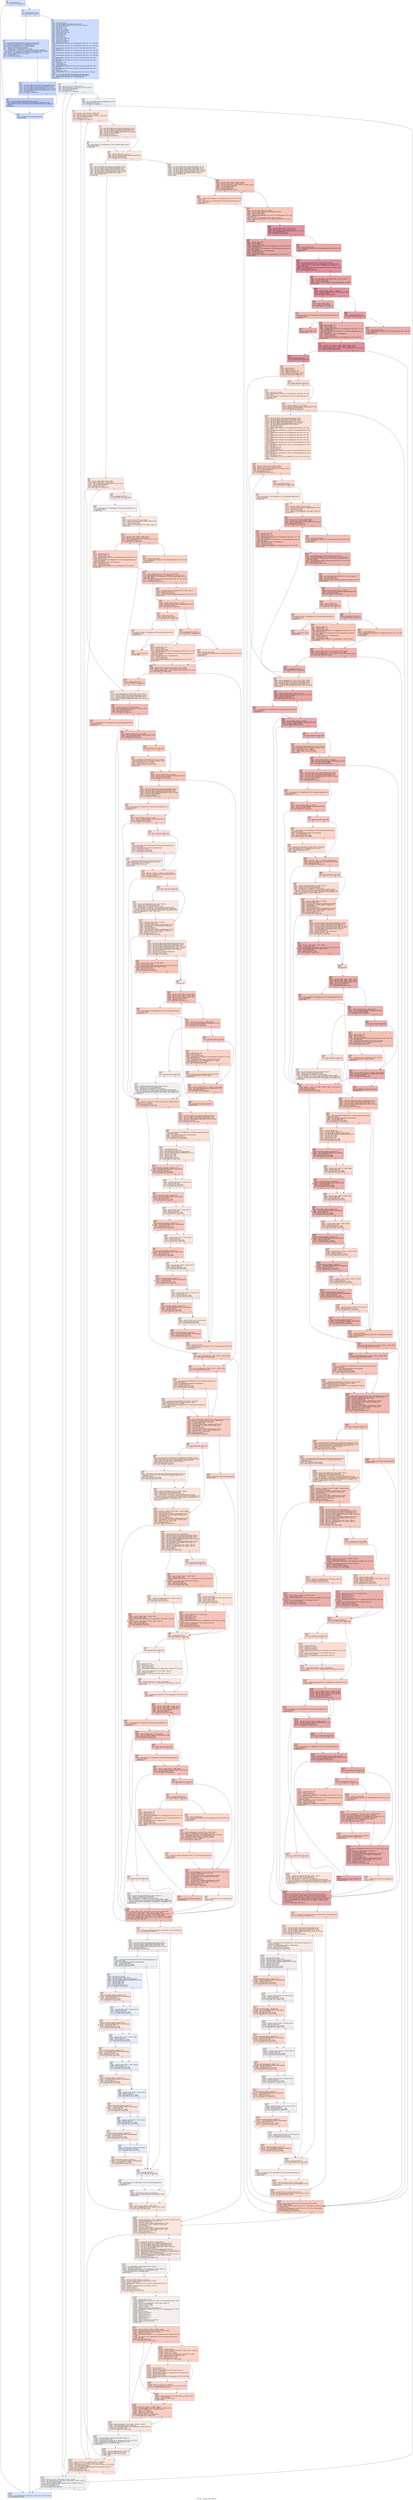 digraph "CFG for '__ockl_dm_alloc' function" {
	label="CFG for '__ockl_dm_alloc' function";

	Node0x6161900 [shape=record,color="#3d50c3ff", style=filled, fillcolor="#a7c5fe70",label="{%1:\l  %2 = icmp eq i64 %0, 0\l  br i1 %2, label %1423, label %3\l|{<s0>T|<s1>F}}"];
	Node0x6161900:s0 -> Node0x617b530;
	Node0x6161900:s1 -> Node0x617b580;
	Node0x617b580 [shape=record,color="#3d50c3ff", style=filled, fillcolor="#9ebeff70",label="{%3:\l3:                                                \l  %4 = icmp ugt i64 %0, 3072\l  br i1 %4, label %5, label %27\l|{<s0>T|<s1>F}}"];
	Node0x617b580:s0 -> Node0x617b790;
	Node0x617b580:s1 -> Node0x617b7e0;
	Node0x617b790 [shape=record,color="#3d50c3ff", style=filled, fillcolor="#8caffe70",label="{%5:\l5:                                                \l  %6 = tail call i8 addrspace(4)* @llvm.amdgcn.implicitarg.ptr()\l  %7 = getelementptr inbounds i8, i8 addrspace(4)* %6, i64 24\l  %8 = bitcast i8 addrspace(4)* %7 to i64 addrspace(4)*\l  %9 = load i64, i64 addrspace(4)* %8, align 8, !tbaa !4\l  %10 = inttoptr i64 %9 to i8 addrspace(1)*\l  %11 = addrspacecast i8 addrspace(1)* %10 to i8*\l  %12 = tail call fastcc \<2 x i64\> @__ockl_hostcall_internal(i8* noundef %11,\l... i32 noundef 3, i64 noundef 0, i64 noundef %0, i64 noundef 0, i64 noundef 0,\l... i64 noundef 0, i64 noundef 0, i64 noundef 0, i64 noundef 0) #12\l  %13 = extractelement \<2 x i64\> %12, i64 0\l  %14 = icmp eq i64 %13, 0\l  br i1 %14, label %25, label %15\l|{<s0>T|<s1>F}}"];
	Node0x617b790:s0 -> Node0x61a1440;
	Node0x617b790:s1 -> Node0x61a1490;
	Node0x61a1490 [shape=record,color="#3d50c3ff", style=filled, fillcolor="#81a4fb70",label="{%15:\l15:                                               \l  %16 = tail call i32 @llvm.read_register.i32(metadata !8) #13\l  %17 = tail call i32 @llvm.read_register.i32(metadata !9) #13\l  %18 = tail call i32 @llvm.amdgcn.mbcnt.lo(i32 %17, i32 0)\l  %19 = tail call i32 @llvm.amdgcn.mbcnt.hi(i32 %16, i32 %18)\l  %20 = tail call i64 @llvm.read_register.i64(metadata !10) #13\l  %21 = icmp eq i32 %19, 0\l  br i1 %21, label %22, label %25\l|{<s0>T|<s1>F}}"];
	Node0x61a1490:s0 -> Node0x61a1bd0;
	Node0x61a1490:s1 -> Node0x61a1440;
	Node0x61a1bd0 [shape=record,color="#3d50c3ff", style=filled, fillcolor="#6a8bef70",label="{%22:\l22:                                               \l  %23 = tail call i64 @llvm.ctpop.i64(i64 %20), !range !11\l  %24 = atomicrmw add i64 addrspace(1)* getelementptr inbounds (%0, %0\l... addrspace(1)* @0, i64 0, i32 9), i64 %23 syncscope(\"agent-one-as\") monotonic,\l... align 8\l  br label %25\l}"];
	Node0x61a1bd0 -> Node0x61a1440;
	Node0x61a1440 [shape=record,color="#3d50c3ff", style=filled, fillcolor="#8caffe70",label="{%25:\l25:                                               \l  %26 = inttoptr i64 %13 to i8 addrspace(1)*\l  br label %1423\l}"];
	Node0x61a1440 -> Node0x617b530;
	Node0x617b7e0 [shape=record,color="#3d50c3ff", style=filled, fillcolor="#8caffe70",label="{%27:\l27:                                               \l  %28 = trunc i64 %0 to i32\l  %29 = tail call i32 @llvm.umax.i32(i32 %28, i32 16)\l  %30 = tail call i32 @llvm.ctlz.i32(i32 %29, i1 false), !range !12\l  %31 = sub nsw i32 31, %30\l  %32 = and i32 %31, 31\l  %33 = shl nuw i32 1, %32\l  %34 = shl nuw nsw i32 %30, 1\l  %35 = sub nsw i32 54, %34\l  %36 = icmp ugt i32 %29, %33\l  %37 = zext i1 %36 to i32\l  %38 = or i32 %35, %37\l  %39 = lshr i32 %33, 1\l  %40 = or i32 %39, %33\l  %41 = icmp ugt i32 %29, %40\l  %42 = zext i1 %41 to i32\l  %43 = add nsw i32 %38, %42\l  %44 = zext i32 %43 to i64\l  %45 = getelementptr inbounds %0, %0 addrspace(1)* @0, i64 0, i32 1, i64 %44,\l... i32 0\l  %46 = getelementptr inbounds %0, %0 addrspace(1)* @0, i64 0, i32 0, i64 %44,\l... i32 0\l  %47 = getelementptr inbounds [16 x %4], [16 x %4] addrspace(4)* @1, i64 0,\l... i64 %44, i32 2\l  %48 = getelementptr inbounds %0, %0 addrspace(1)* @0, i64 0, i32 2, i64 %44,\l... i32 0\l  %49 = getelementptr inbounds %0, %0 addrspace(1)* @0, i64 0, i32 4, i64 %44,\l... i32 0\l  %50 = getelementptr inbounds %0, %0 addrspace(1)* @0, i64 0, i32 3, i64 %44,\l... i32 0\l  %51 = getelementptr inbounds [16 x %4], [16 x %4] addrspace(4)* @1, i64 0,\l... i64 %44, i32 5\l  %52 = getelementptr inbounds [16 x %4], [16 x %4] addrspace(4)* @1, i64 0,\l... i64 %44, i32 0\l  %53 = lshr i64 191, %44\l  %54 = and i64 %53, 1\l  %55 = icmp eq i64 %54, 0\l  %56 = getelementptr inbounds [16 x %4], [16 x %4] addrspace(4)* @1, i64 0,\l... i64 %44, i32 4\l  %57 = getelementptr inbounds [16 x %4], [16 x %4] addrspace(4)* @1, i64 0,\l... i64 %44, i32 6\l  %58 = icmp eq i32 %43, 2\l  %59 = insertelement \<4 x i32\> \<i32 poison, i32 0, i32 0, i32 0\>, i32 %43,\l... i64 0\l  %60 = tail call i8 addrspace(4)* @llvm.amdgcn.implicitarg.ptr()\l  %61 = getelementptr inbounds i8, i8 addrspace(4)* %60, i64 24\l  %62 = bitcast i8 addrspace(4)* %61 to i64 addrspace(4)*\l  br label %63\l}"];
	Node0x617b7e0 -> Node0x61a3cc0;
	Node0x61a3cc0 [shape=record,color="#3d50c3ff", style=filled, fillcolor="#d9dce170",label="{%63:\l63:                                               \l  %64 = phi i32 [ 1, %27 ], [ %1418, %1417 ]\l  %65 = phi i8 addrspace(1)* [ null, %27 ], [ %1419, %1417 ]\l  %66 = tail call i32 asm sideeffect \"\l  %67 = icmp eq i32 %66, 0\l  br i1 %67, label %1417, label %68\l|{<s0>T|<s1>F}}"];
	Node0x61a3cc0:s0 -> Node0x61a3d80;
	Node0x61a3cc0:s1 -> Node0x61a26f0;
	Node0x61a26f0 [shape=record,color="#3d50c3ff", style=filled, fillcolor="#d1dae970",label="{%68:\l68:                                               \l  %69 = tail call i32 @llvm.amdgcn.readfirstlane(i32 %43)\l  %70 = icmp eq i32 %69, %43\l  br i1 %70, label %71, label %1417\l|{<s0>T|<s1>F}}"];
	Node0x61a26f0:s0 -> Node0x61a4c80;
	Node0x61a26f0:s1 -> Node0x61a3d80;
	Node0x61a4c80 [shape=record,color="#3d50c3ff", style=filled, fillcolor="#f6bfa670",label="{%71:\l71:                                               \l  %72 = phi i32 [ %1411, %1410 ], [ %66, %68 ]\l  %73 = phi i32 [ %1412, %1410 ], [ 1, %68 ]\l  %74 = phi i8 addrspace(1)* [ %1413, %1410 ], [ %65, %68 ]\l  %75 = tail call i32 asm sideeffect \"\l  %76 = icmp eq i32 %75, 0\l  br i1 %76, label %1410, label %77\l|{<s0>T|<s1>F}}"];
	Node0x61a4c80:s0 -> Node0x61a4db0;
	Node0x61a4c80:s1 -> Node0x61a5420;
	Node0x61a5420 [shape=record,color="#3d50c3ff", style=filled, fillcolor="#f3c7b170",label="{%77:\l77:                                               \l  %78 = tail call i32 @llvm.read_register.i32(metadata !8) #13\l  %79 = tail call i32 @llvm.read_register.i32(metadata !9) #13\l  %80 = tail call i32 @llvm.amdgcn.mbcnt.lo(i32 %79, i32 0)\l  %81 = tail call i32 @llvm.amdgcn.mbcnt.hi(i32 %78, i32 %80)\l  %82 = tail call i32 asm sideeffect \"\l  %83 = icmp eq i32 %82, 0\l  br i1 %83, label %84, label %86\l|{<s0>T|<s1>F}}"];
	Node0x61a5420:s0 -> Node0x61a5c50;
	Node0x61a5420:s1 -> Node0x61a5ce0;
	Node0x61a5c50 [shape=record,color="#3d50c3ff", style=filled, fillcolor="#e8d6cc70",label="{%84:\l84:                                               \l  %85 = load atomic i32, i32 addrspace(1)* %45 syncscope(\"agent-one-as\")\l... monotonic, align 8\l  br label %86\l}"];
	Node0x61a5c50 -> Node0x61a5ce0;
	Node0x61a5ce0 [shape=record,color="#3d50c3ff", style=filled, fillcolor="#f3c7b170",label="{%86:\l86:                                               \l  %87 = phi i32 [ %85, %84 ], [ 0, %77 ]\l  %88 = tail call i32 @llvm.amdgcn.readfirstlane(i32 %87)\l  %89 = icmp ult i32 %88, 65792\l  br i1 %89, label %90, label %634\l|{<s0>T|<s1>F}}"];
	Node0x61a5ce0:s0 -> Node0x61a60d0;
	Node0x61a5ce0:s1 -> Node0x61a6120;
	Node0x61a60d0 [shape=record,color="#3d50c3ff", style=filled, fillcolor="#ecd3c570",label="{%90:\l90:                                               \l  %91 = tail call i32 @llvm.read_register.i32(metadata !8) #13\l  %92 = tail call i32 @llvm.read_register.i32(metadata !9) #13\l  %93 = tail call i32 @llvm.amdgcn.mbcnt.lo(i32 %92, i32 0)\l  %94 = tail call i32 @llvm.amdgcn.mbcnt.hi(i32 %91, i32 %93)\l  %95 = tail call i64 @llvm.read_register.i64(metadata !10) #13\l  %96 = tail call i64 @llvm.ctpop.i64(i64 %95), !range !11\l  %97 = trunc i64 %96 to i32\l  br label %98\l}"];
	Node0x61a60d0 -> Node0x61a6890;
	Node0x61a6890 [shape=record,color="#3d50c3ff", style=filled, fillcolor="#f5c1a970",label="{%98:\l98:                                               \l  %99 = phi i32 [ %94, %90 ], [ %102, %631 ]\l  %100 = phi i32 [ %88, %90 ], [ %632, %631 ]\l  %101 = phi %3 addrspace(1)* [ undef, %90 ], [ %633, %631 ]\l  %102 = tail call i32 asm sideeffect \"\l  %103 = icmp eq i32 %100, 0\l  br i1 %103, label %174, label %104\l|{<s0>T|<s1>F}}"];
	Node0x61a6890:s0 -> Node0x61a6d00;
	Node0x61a6890:s1 -> Node0x61a6d50;
	Node0x61a6d50 [shape=record,color="#3d50c3ff", style=filled, fillcolor="#f2cab570",label="{%104:\l104:                                              \l  %105 = icmp eq i32 %102, 0\l  br i1 %105, label %106, label %108\l|{<s0>T|<s1>F}}"];
	Node0x61a6d50:s0 -> Node0x61a6da0;
	Node0x61a6d50:s1 -> Node0x61a76a0;
	Node0x61a6da0 [shape=record,color="#3d50c3ff", style=filled, fillcolor="#e5d8d170",label="{%106:\l106:                                              \l  %107 = load atomic i32, i32 addrspace(1)* %46 syncscope(\"agent-one-as\")\l... monotonic, align 8\l  br label %108\l}"];
	Node0x61a6da0 -> Node0x61a76a0;
	Node0x61a76a0 [shape=record,color="#3d50c3ff", style=filled, fillcolor="#f2cab570",label="{%108:\l108:                                              \l  %109 = phi i32 [ %107, %106 ], [ 0, %104 ]\l  %110 = tail call i32 @llvm.amdgcn.readfirstlane(i32 %109)\l  %111 = add i32 %110, %102\l  %112 = urem i32 %111, %100\l  %113 = load i32, i32 addrspace(4)* %47, align 4, !tbaa !15\l  br label %114\l}"];
	Node0x61a76a0 -> Node0x61a7cd0;
	Node0x61a7cd0 [shape=record,color="#3d50c3ff", style=filled, fillcolor="#ef886b70",label="{%114:\l114:                                              \l  %115 = phi i32 [ %112, %108 ], [ %169, %172 ]\l  %116 = phi i32 [ %100, %108 ], [ %170, %172 ]\l  %117 = phi %3 addrspace(1)* [ %101, %108 ], [ %171, %172 ]\l  %118 = icmp ugt i32 %115, 255\l  br i1 %118, label %119, label %129\l|{<s0>T|<s1>F}}"];
	Node0x61a7cd0:s0 -> Node0x61a81e0;
	Node0x61a7cd0:s1 -> Node0x61a8270;
	Node0x61a81e0 [shape=record,color="#3d50c3ff", style=filled, fillcolor="#f4987a70",label="{%119:\l119:                                              \l  %120 = add i32 %115, -256\l  %121 = lshr i32 %120, 8\l  %122 = zext i32 %121 to i64\l  %123 = getelementptr inbounds %0, %0 addrspace(1)* @0, i64 0, i32 5, i64\l... %44, i64 %122, i32 0\l  %124 = load atomic i64, i64 addrspace(1)* %123 syncscope(\"agent-one-as\")\l... monotonic, align 8\l  %125 = inttoptr i64 %124 to %3 addrspace(1)*\l  %126 = and i32 %115, 255\l  %127 = zext i32 %126 to i64\l  %128 = getelementptr inbounds %3, %3 addrspace(1)* %125, i64 %127\l  br label %132\l}"];
	Node0x61a81e0 -> Node0x61a3ec0;
	Node0x61a8270 [shape=record,color="#3d50c3ff", style=filled, fillcolor="#f4987a70",label="{%129:\l129:                                              \l  %130 = zext i32 %115 to i64\l  %131 = getelementptr inbounds %0, %0 addrspace(1)* @0, i64 0, i32 5, i64\l... %44, i64 %130\l  br label %132\l}"];
	Node0x61a8270 -> Node0x61a3ec0;
	Node0x61a3ec0 [shape=record,color="#3d50c3ff", style=filled, fillcolor="#ef886b70",label="{%132:\l132:                                              \l  %133 = phi %3 addrspace(1)* [ %128, %119 ], [ %131, %129 ]\l  %134 = getelementptr inbounds %3, %3 addrspace(1)* %133, i64 0, i32 2\l  %135 = load atomic i32, i32 addrspace(1)* %134 syncscope(\"agent-one-as\")\l... monotonic, align 8\l  %136 = tail call i64 @llvm.amdgcn.icmp.i64.i32(i32 %135, i32 %113, i32 36)\l  %137 = icmp eq i64 %136, 0\l  br i1 %137, label %143, label %138\l|{<s0>T|<s1>F}}"];
	Node0x61a3ec0:s0 -> Node0x61a93a0;
	Node0x61a3ec0:s1 -> Node0x61a93f0;
	Node0x61a93f0 [shape=record,color="#3d50c3ff", style=filled, fillcolor="#f3947570",label="{%138:\l138:                                              \l  %139 = tail call i64 @llvm.cttz.i64(i64 %136, i1 true), !range !11\l  %140 = trunc i64 %139 to i32\l  %141 = shl nuw nsw i32 %140, 2\l  %142 = tail call i32 @llvm.amdgcn.ds.bpermute(i32 %141, i32 %115)\l  br label %143\l}"];
	Node0x61a93f0 -> Node0x61a93a0;
	Node0x61a93a0 [shape=record,color="#3d50c3ff", style=filled, fillcolor="#ef886b70",label="{%143:\l143:                                              \l  %144 = phi i32 [ %142, %138 ], [ -1, %132 ]\l  %145 = tail call i32 @llvm.amdgcn.readfirstlane(i32 %144)\l  %146 = icmp eq i32 %145, -1\l  br i1 %146, label %162, label %147\l|{<s0>T|<s1>F}}"];
	Node0x61a93a0:s0 -> Node0x61a9d00;
	Node0x61a93a0:s1 -> Node0x61a9d50;
	Node0x61a9d50 [shape=record,color="#3d50c3ff", style=filled, fillcolor="#f3947570",label="{%147:\l147:                                              \l  %148 = icmp ugt i32 %145, 255\l  br i1 %148, label %149, label %159\l|{<s0>T|<s1>F}}"];
	Node0x61a9d50:s0 -> Node0x61a9f20;
	Node0x61a9d50:s1 -> Node0x61a9f70;
	Node0x61a9f20 [shape=record,color="#3d50c3ff", style=filled, fillcolor="#f7a88970",label="{%149:\l149:                                              \l  %150 = add i32 %145, -256\l  %151 = lshr i32 %150, 8\l  %152 = zext i32 %151 to i64\l  %153 = getelementptr inbounds %0, %0 addrspace(1)* @0, i64 0, i32 5, i64\l... %44, i64 %152, i32 0\l  %154 = load atomic i64, i64 addrspace(1)* %153 syncscope(\"agent-one-as\")\l... monotonic, align 8\l  %155 = inttoptr i64 %154 to %3 addrspace(1)*\l  %156 = and i32 %145, 255\l  %157 = zext i32 %156 to i64\l  %158 = getelementptr inbounds %3, %3 addrspace(1)* %155, i64 %157\l  br label %168\l}"];
	Node0x61a9f20 -> Node0x61aa5e0;
	Node0x61a9f70 [shape=record,color="#3d50c3ff", style=filled, fillcolor="#f7a88970",label="{%159:\l159:                                              \l  %160 = zext i32 %145 to i64\l  %161 = getelementptr inbounds %0, %0 addrspace(1)* @0, i64 0, i32 5, i64\l... %44, i64 %160\l  br label %168\l}"];
	Node0x61a9f70 -> Node0x61aa5e0;
	Node0x61a9d00 [shape=record,color="#3d50c3ff", style=filled, fillcolor="#f5a08170",label="{%162:\l162:                                              \l  %163 = add i32 %115, %97\l  %164 = urem i32 %163, %100\l  br i1 %105, label %165, label %166\l|{<s0>T|<s1>F}}"];
	Node0x61a9d00:s0 -> Node0x61aa9a0;
	Node0x61a9d00:s1 -> Node0x61aa9f0;
	Node0x61aa9a0 [shape=record,color="#3d50c3ff", style=filled, fillcolor="#f7b99e70",label="{%165:\l165:                                              \l  store atomic i32 %164, i32 addrspace(1)* %46 syncscope(\"agent-one-as\")\l... monotonic, align 8\l  br label %166\l}"];
	Node0x61aa9a0 -> Node0x61aa9f0;
	Node0x61aa9f0 [shape=record,color="#3d50c3ff", style=filled, fillcolor="#f5a08170",label="{%166:\l166:                                              \l  %167 = sub i32 %116, %97\l  br label %168\l}"];
	Node0x61aa9f0 -> Node0x61aa5e0;
	Node0x61aa5e0 [shape=record,color="#3d50c3ff", style=filled, fillcolor="#ef886b70",label="{%168:\l168:                                              \l  %169 = phi i32 [ %164, %166 ], [ %115, %149 ], [ %115, %159 ]\l  %170 = phi i32 [ %167, %166 ], [ %116, %149 ], [ %116, %159 ]\l  %171 = phi %3 addrspace(1)* [ %117, %166 ], [ %158, %149 ], [ %161, %159 ]\l  br i1 %146, label %172, label %1299\l|{<s0>T|<s1>F}}"];
	Node0x61aa5e0:s0 -> Node0x61a7dd0;
	Node0x61aa5e0:s1 -> Node0x61aaf60;
	Node0x61a7dd0 [shape=record,color="#3d50c3ff", style=filled, fillcolor="#ef886b70",label="{%172:\l172:                                              \l  %173 = icmp sgt i32 %170, 0\l  br i1 %173, label %114, label %174\l|{<s0>T|<s1>F}}"];
	Node0x61a7dd0:s0 -> Node0x61a7cd0;
	Node0x61a7dd0:s1 -> Node0x61a6d00;
	Node0x61a6d00 [shape=record,color="#3d50c3ff", style=filled, fillcolor="#f3c7b170",label="{%174:\l174:                                              \l  %175 = phi %3 addrspace(1)* [ %101, %98 ], [ %171, %172 ]\l  %176 = tail call i32 @llvm.read_register.i32(metadata !8) #13\l  %177 = tail call i32 @llvm.read_register.i32(metadata !9) #13\l  %178 = tail call i32 @llvm.amdgcn.mbcnt.lo(i32 %177, i32 0)\l  %179 = tail call i32 @llvm.amdgcn.mbcnt.hi(i32 %176, i32 %178)\l  br label %180\l}"];
	Node0x61a6d00 -> Node0x61ab690;
	Node0x61ab690 [shape=record,color="#3d50c3ff", style=filled, fillcolor="#e36c5570",label="{%180:\l180:                                              \l  %181 = phi i32 [ %179, %174 ], [ %550, %548 ]\l  %182 = phi %3 addrspace(1)* [ undef, %174 ], [ %551, %548 ]\l  %183 = tail call i32 asm sideeffect \"\l  %184 = icmp eq i32 %183, 0\l  br i1 %184, label %185, label %187\l|{<s0>T|<s1>F}}"];
	Node0x61ab690:s0 -> Node0x61abb90;
	Node0x61ab690:s1 -> Node0x61abbe0;
	Node0x61abb90 [shape=record,color="#3d50c3ff", style=filled, fillcolor="#f08b6e70",label="{%185:\l185:                                              \l  %186 = load atomic i32, i32 addrspace(1)* %45 syncscope(\"agent-one-as\")\l... monotonic, align 8\l  br label %187\l}"];
	Node0x61abb90 -> Node0x61abbe0;
	Node0x61abbe0 [shape=record,color="#3d50c3ff", style=filled, fillcolor="#e36c5570",label="{%187:\l187:                                              \l  %188 = phi i32 [ %186, %185 ], [ 0, %180 ]\l  %189 = tail call i32 @llvm.amdgcn.readfirstlane(i32 %188)\l  %190 = icmp eq i32 %189, 65792\l  br i1 %190, label %548, label %191\l|{<s0>T|<s1>F}}"];
	Node0x61abbe0:s0 -> Node0x61ab750;
	Node0x61abbe0:s1 -> Node0x61abf90;
	Node0x61abf90 [shape=record,color="#3d50c3ff", style=filled, fillcolor="#ed836670",label="{%191:\l191:                                              \l  br i1 %184, label %192, label %197\l|{<s0>T|<s1>F}}"];
	Node0x61abf90:s0 -> Node0x61ac090;
	Node0x61abf90:s1 -> Node0x61ac0e0;
	Node0x61ac090 [shape=record,color="#3d50c3ff", style=filled, fillcolor="#f5a08170",label="{%192:\l192:                                              \l  %193 = cmpxchg i32 addrspace(1)* %48, i32 0, i32 256\l... syncscope(\"agent-one-as\") monotonic monotonic, align 4\l  %194 = extractvalue \{ i32, i1 \} %193, 1\l  %195 = extractvalue \{ i32, i1 \} %193, 0\l  %196 = select i1 %194, i32 256, i32 %195\l  br label %197\l}"];
	Node0x61ac090 -> Node0x61ac0e0;
	Node0x61ac0e0 [shape=record,color="#3d50c3ff", style=filled, fillcolor="#ed836670",label="{%197:\l197:                                              \l  %198 = phi i32 [ %196, %192 ], [ 0, %191 ]\l  %199 = tail call i32 @llvm.amdgcn.readfirstlane(i32 %198)\l  %200 = icmp eq i32 %189, %199\l  br i1 %200, label %201, label %374\l|{<s0>T|<s1>F}}"];
	Node0x61ac0e0:s0 -> Node0x61ac700;
	Node0x61ac0e0:s1 -> Node0x61ac750;
	Node0x61ac700 [shape=record,color="#3d50c3ff", style=filled, fillcolor="#f4987a70",label="{%201:\l201:                                              \l  %202 = tail call i32 @llvm.read_register.i32(metadata !8) #13\l  %203 = tail call i32 @llvm.read_register.i32(metadata !9) #13\l  %204 = tail call i32 @llvm.amdgcn.mbcnt.lo(i32 %203, i32 0)\l  %205 = tail call i32 @llvm.amdgcn.mbcnt.hi(i32 %202, i32 %204)\l  %206 = tail call i32 asm sideeffect \"\l  %207 = icmp eq i32 %206, 0\l  br i1 %207, label %208, label %210\l|{<s0>T|<s1>F}}"];
	Node0x61ac700:s0 -> Node0x61acea0;
	Node0x61ac700:s1 -> Node0x61acef0;
	Node0x61acea0 [shape=record,color="#3d50c3ff", style=filled, fillcolor="#f7b39670",label="{%208:\l208:                                              \l  %209 = load atomic i32, i32 addrspace(1)* %48 syncscope(\"agent-one-as\")\l... monotonic, align 8\l  br label %210\l}"];
	Node0x61acea0 -> Node0x61acef0;
	Node0x61acef0 [shape=record,color="#3d50c3ff", style=filled, fillcolor="#f4987a70",label="{%210:\l210:                                              \l  %211 = phi i32 [ %209, %208 ], [ 0, %201 ]\l  %212 = tail call i32 @llvm.amdgcn.readfirstlane(i32 %211)\l  %213 = icmp eq i32 %212, 65792\l  br i1 %213, label %296, label %214\l|{<s0>T|<s1>F}}"];
	Node0x61acef0:s0 -> Node0x61ad2a0;
	Node0x61acef0:s1 -> Node0x61ad2f0;
	Node0x61ad2f0 [shape=record,color="#3d50c3ff", style=filled, fillcolor="#f7ac8e70",label="{%214:\l214:                                              \l  br i1 %207, label %215, label %224\l|{<s0>T|<s1>F}}"];
	Node0x61ad2f0:s0 -> Node0x61ad3f0;
	Node0x61ad2f0:s1 -> Node0x61ad440;
	Node0x61ad3f0 [shape=record,color="#3d50c3ff", style=filled, fillcolor="#f6bfa670",label="{%215:\l215:                                              \l  %216 = load atomic i64, i64 addrspace(1)* %49 syncscope(\"agent-one-as\")\l... monotonic, align 8\l  %217 = tail call i64 @llvm.amdgcn.s.memrealtime()\l  %218 = sub i64 %217, %216\l  %219 = icmp ugt i64 %218, 29999\l  br i1 %219, label %220, label %224\l|{<s0>T|<s1>F}}"];
	Node0x61ad3f0:s0 -> Node0x61ad830;
	Node0x61ad3f0:s1 -> Node0x61ad440;
	Node0x61ad830 [shape=record,color="#3d50c3ff", style=filled, fillcolor="#f1ccb870",label="{%220:\l220:                                              \l  %221 = cmpxchg i64 addrspace(1)* %49, i64 %216, i64 %217\l... syncscope(\"agent-one-as\") monotonic monotonic, align 8\l  %222 = extractvalue \{ i64, i1 \} %221, 1\l  %223 = select i1 %222, i32 2, i32 1\l  br label %224\l}"];
	Node0x61ad830 -> Node0x61ad440;
	Node0x61ad440 [shape=record,color="#3d50c3ff", style=filled, fillcolor="#f7ac8e70",label="{%224:\l224:                                              \l  %225 = phi i32 [ 1, %214 ], [ 1, %215 ], [ %223, %220 ]\l  %226 = tail call i32 @llvm.amdgcn.readfirstlane(i32 %225)\l  %227 = icmp eq i32 %226, 1\l  br i1 %227, label %296, label %228\l|{<s0>T|<s1>F}}"];
	Node0x61ad440:s0 -> Node0x61ad2a0;
	Node0x61ad440:s1 -> Node0x61ade20;
	Node0x61ade20 [shape=record,color="#3d50c3ff", style=filled, fillcolor="#f7b99e70",label="{%228:\l228:                                              \l  br i1 %207, label %229, label %235\l|{<s0>T|<s1>F}}"];
	Node0x61ade20:s0 -> Node0x61adf20;
	Node0x61ade20:s1 -> Node0x61adf70;
	Node0x61adf20 [shape=record,color="#3d50c3ff", style=filled, fillcolor="#f1ccb870",label="{%229:\l229:                                              \l  %230 = load i64, i64 addrspace(4)* %62, align 8, !tbaa !4\l  %231 = inttoptr i64 %230 to i8 addrspace(1)*\l  %232 = addrspacecast i8 addrspace(1)* %231 to i8*\l  %233 = tail call fastcc \<2 x i64\> @__ockl_hostcall_internal(i8* noundef\l... %232, i32 noundef 3, i64 noundef 0, i64 noundef 6144, i64 noundef 0, i64\l... noundef 0, i64 noundef 0, i64 noundef 0, i64 noundef 0, i64 noundef 0) #12\l  %234 = extractelement \<2 x i64\> %233, i64 0\l  br label %235\l}"];
	Node0x61adf20 -> Node0x61adf70;
	Node0x61adf70 [shape=record,color="#3d50c3ff", style=filled, fillcolor="#f7b99e70",label="{%235:\l235:                                              \l  %236 = phi i64 [ %234, %229 ], [ 0, %228 ]\l  %237 = trunc i64 %236 to i32\l  %238 = tail call i32 @llvm.amdgcn.readfirstlane(i32 %237)\l  %239 = insertelement \<2 x i32\> undef, i32 %238, i64 0\l  %240 = lshr i64 %236, 32\l  %241 = trunc i64 %240 to i32\l  %242 = tail call i32 @llvm.amdgcn.readfirstlane(i32 %241)\l  %243 = insertelement \<2 x i32\> %239, i32 %242, i64 1\l  %244 = bitcast \<2 x i32\> %243 to i64\l  %245 = icmp eq i64 %244, 0\l  br i1 %245, label %296, label %246\l|{<s0>T|<s1>F}}"];
	Node0x61adf70:s0 -> Node0x61ad2a0;
	Node0x61adf70:s1 -> Node0x61aeb90;
	Node0x61aeb90 [shape=record,color="#3d50c3ff", style=filled, fillcolor="#f4c5ad70",label="{%246:\l246:                                              \l  %247 = tail call i32 @llvm.read_register.i32(metadata !8) #13\l  %248 = tail call i32 @llvm.read_register.i32(metadata !9) #13\l  %249 = tail call i32 @llvm.amdgcn.mbcnt.lo(i32 %248, i32 0)\l  %250 = tail call i32 @llvm.amdgcn.mbcnt.hi(i32 %247, i32 %249)\l  %251 = tail call i64 @llvm.read_register.i64(metadata !10) #13\l  %252 = tail call i64 @llvm.ctpop.i64(i64 %251), !range !11\l  %253 = trunc i64 %252 to i32\l  %254 = inttoptr i64 %244 to i64 addrspace(1)*\l  %255 = icmp ult i32 %250, 768\l  br i1 %255, label %256, label %262\l|{<s0>T|<s1>F}}"];
	Node0x61aeb90:s0 -> Node0x61af400;
	Node0x61aeb90:s1 -> Node0x61af450;
	Node0x61af400 [shape=record,color="#3d50c3ff", style=filled, fillcolor="#ec7f6370",label="{%256:\l256:                                              \l  %257 = phi i32 [ %260, %256 ], [ %250, %246 ]\l  %258 = zext i32 %257 to i64\l  %259 = getelementptr inbounds i64, i64 addrspace(1)* %254, i64 %258\l  store i64 0, i64 addrspace(1)* %259, align 8, !tbaa !4\l  %260 = add i32 %257, %253\l  %261 = icmp ult i32 %260, 768\l  br i1 %261, label %256, label %262\l|{<s0>T|<s1>F}}"];
	Node0x61af400:s0 -> Node0x61af400;
	Node0x61af400:s1 -> Node0x61af450;
	Node0x61af450 [shape=record,color="#3d50c3ff", style=filled, fillcolor="#f4c5ad70",label="{%262:\l262:                                              \l  br label %263\l}"];
	Node0x61af450 -> Node0x61a8da0;
	Node0x61a8da0 [shape=record,color="#3d50c3ff", style=filled, fillcolor="#e97a5f70",label="{%263:\l263:                                              \l  %264 = phi i32 [ %293, %295 ], [ %226, %262 ]\l  %265 = phi i32 [ %273, %295 ], [ %212, %262 ]\l  %266 = phi i32 [ %267, %295 ], [ %206, %262 ]\l  %267 = tail call i32 asm sideeffect \"\l  %268 = icmp eq i32 %267, 0\l  br i1 %268, label %269, label %271\l|{<s0>T|<s1>F}}"];
	Node0x61a8da0:s0 -> Node0x61b08b0;
	Node0x61a8da0:s1 -> Node0x61b0900;
	Node0x61b08b0 [shape=record,color="#3d50c3ff", style=filled, fillcolor="#f4987a70",label="{%269:\l269:                                              \l  %270 = load atomic i32, i32 addrspace(1)* %48 syncscope(\"agent-one-as\")\l... monotonic, align 8\l  br label %271\l}"];
	Node0x61b08b0 -> Node0x61b0900;
	Node0x61b0900 [shape=record,color="#3d50c3ff", style=filled, fillcolor="#e97a5f70",label="{%271:\l271:                                              \l  %272 = phi i32 [ %270, %269 ], [ %265, %263 ]\l  %273 = tail call i32 @llvm.amdgcn.readfirstlane(i32 %272)\l  %274 = icmp eq i32 %273, 65792\l  br i1 %274, label %275, label %281\l|{<s0>T|<s1>F}}"];
	Node0x61b0900:s0 -> Node0x61b0cf0;
	Node0x61b0900:s1 -> Node0x61b0d40;
	Node0x61b0cf0 [shape=record,color="#3d50c3ff", style=filled, fillcolor="#efcebd70",label="{%275:\l275:                                              \l  br i1 %268, label %276, label %296\l|{<s0>T|<s1>F}}"];
	Node0x61b0cf0:s0 -> Node0x61b0e40;
	Node0x61b0cf0:s1 -> Node0x61ad2a0;
	Node0x61b0e40 [shape=record,color="#3d50c3ff", style=filled, fillcolor="#e0dbd870",label="{%276:\l276:                                              \l  %277 = load i64, i64 addrspace(4)* %62, align 8, !tbaa !4\l  %278 = inttoptr i64 %277 to i8 addrspace(1)*\l  %279 = addrspacecast i8 addrspace(1)* %278 to i8*\l  %280 = tail call fastcc \<2 x i64\> @__ockl_hostcall_internal(i8* noundef\l... %279, i32 noundef 3, i64 noundef %244, i64 noundef 0, i64 noundef 0, i64\l... noundef 0, i64 noundef 0, i64 noundef 0, i64 noundef 0, i64 noundef 0) #12\l  br label %296\l}"];
	Node0x61b0e40 -> Node0x61ad2a0;
	Node0x61b0d40 [shape=record,color="#3d50c3ff", style=filled, fillcolor="#ec7f6370",label="{%281:\l281:                                              \l  br i1 %268, label %282, label %291\l|{<s0>T|<s1>F}}"];
	Node0x61b0d40:s0 -> Node0x61b1150;
	Node0x61b0d40:s1 -> Node0x61b11a0;
	Node0x61b1150 [shape=record,color="#3d50c3ff", style=filled, fillcolor="#f4987a70",label="{%282:\l282:                                              \l  %283 = add i32 %273, -256\l  %284 = lshr i32 %283, 8\l  %285 = zext i32 %284 to i64\l  %286 = getelementptr inbounds %0, %0 addrspace(1)* @0, i64 0, i32 5, i64\l... %44, i64 %285, i32 0\l  %287 = cmpxchg i64 addrspace(1)* %286, i64 0, i64 %244\l... syncscope(\"agent-one-as\") monotonic monotonic, align 8\l  %288 = extractvalue \{ i64, i1 \} %287, 1\l  br i1 %288, label %289, label %291\l|{<s0>T|<s1>F}}"];
	Node0x61b1150:s0 -> Node0x61b1860;
	Node0x61b1150:s1 -> Node0x61b11a0;
	Node0x61b1860 [shape=record,color="#3d50c3ff", style=filled, fillcolor="#f7ac8e70",label="{%289:\l289:                                              \l  %290 = atomicrmw add i32 addrspace(1)* %48, i32 256\l... syncscope(\"agent-one-as\") release, align 4\l  br label %291\l}"];
	Node0x61b1860 -> Node0x61b11a0;
	Node0x61b11a0 [shape=record,color="#3d50c3ff", style=filled, fillcolor="#ec7f6370",label="{%291:\l291:                                              \l  %292 = phi i32 [ %264, %281 ], [ 0, %289 ], [ %264, %282 ]\l  %293 = tail call i32 @llvm.amdgcn.readfirstlane(i32 %292)\l  %294 = icmp eq i32 %293, 0\l  br i1 %294, label %296, label %295\l|{<s0>T|<s1>F}}"];
	Node0x61b11a0:s0 -> Node0x61ad2a0;
	Node0x61b11a0:s1 -> Node0x61a8e60;
	Node0x61a8e60 [shape=record,color="#3d50c3ff", style=filled, fillcolor="#ec7f6370",label="{%295:\l295:                                              \l  tail call void @llvm.amdgcn.s.sleep(i32 2)\l  br label %263\l}"];
	Node0x61a8e60 -> Node0x61a8da0;
	Node0x61ad2a0 [shape=record,color="#3d50c3ff", style=filled, fillcolor="#f4987a70",label="{%296:\l296:                                              \l  %297 = phi i32 [ 2, %210 ], [ 1, %224 ], [ %226, %235 ], [ %264, %276 ], [\l... %264, %275 ], [ 0, %291 ]\l  %298 = icmp eq i32 %297, 0\l  br i1 %298, label %372, label %299\l|{<s0>T|<s1>F}}"];
	Node0x61ad2a0:s0 -> Node0x61b20a0;
	Node0x61ad2a0:s1 -> Node0x61b20f0;
	Node0x61b20f0 [shape=record,color="#3d50c3ff", style=filled, fillcolor="#f6a38570",label="{%299:\l299:                                              \l  %300 = tail call i32 @llvm.read_register.i32(metadata !8) #13\l  %301 = tail call i32 @llvm.read_register.i32(metadata !9) #13\l  %302 = tail call i32 @llvm.amdgcn.mbcnt.lo(i32 %301, i32 0)\l  %303 = tail call i32 @llvm.amdgcn.mbcnt.hi(i32 %300, i32 %302)\l  %304 = icmp eq i32 %303, 0\l  br i1 %304, label %305, label %369\l|{<s0>T|<s1>F}}"];
	Node0x61b20f0:s0 -> Node0x61b26c0;
	Node0x61b20f0:s1 -> Node0x61b2710;
	Node0x61b26c0 [shape=record,color="#3d50c3ff", style=filled, fillcolor="#f7bca170",label="{%305:\l305:                                              \l  %306 = load atomic i64, i64 addrspace(1)* %49 syncscope(\"agent-one-as\")\l... monotonic, align 8\l  %307 = tail call i64 @llvm.amdgcn.s.memrealtime()\l  %308 = sub i64 %307, %306\l  %309 = icmp ult i64 %308, 30000\l  br i1 %309, label %310, label %369\l|{<s0>T|<s1>F}}"];
	Node0x61b26c0:s0 -> Node0x61b2a70;
	Node0x61b26c0:s1 -> Node0x61b2710;
	Node0x61b2a70 [shape=record,color="#3d50c3ff", style=filled, fillcolor="#f2cab570",label="{%310:\l310:                                              \l  %311 = trunc i64 %308 to i32\l  %312 = sub nuw nsw i32 30000, %311\l  %313 = tail call i64 @llvm.amdgcn.s.memrealtime()\l  %314 = tail call i32 @llvm.amdgcn.readfirstlane(i32 %312)\l  %315 = sext i32 %314 to i64\l  %316 = add i64 %313, %315\l  %317 = add i64 %313, 1625\l  %318 = icmp ugt i64 %316, %317\l  br i1 %318, label %323, label %319\l|{<s0>T|<s1>F}}"];
	Node0x61b2a70:s0 -> Node0x61b3050;
	Node0x61b2a70:s1 -> Node0x61b30a0;
	Node0x61b30a0 [shape=record,color="#3d50c3ff", style=filled, fillcolor="#f2cab570",label="{%319:\l319:                                              \l  %320 = phi i64 [ %313, %310 ], [ %324, %323 ]\l  %321 = add i64 %320, 806\l  %322 = icmp ugt i64 %316, %321\l  br i1 %322, label %331, label %327\l|{<s0>T|<s1>F}}"];
	Node0x61b30a0:s0 -> Node0x61b3370;
	Node0x61b30a0:s1 -> Node0x61b33c0;
	Node0x61b3050 [shape=record,color="#3d50c3ff", style=filled, fillcolor="#ef886b70",label="{%323:\l323:                                              \l  tail call void @llvm.amdgcn.s.sleep(i32 127)\l  %324 = tail call i64 @llvm.amdgcn.s.memrealtime()\l  %325 = add i64 %324, 1625\l  %326 = icmp ugt i64 %316, %325\l  br i1 %326, label %323, label %319\l|{<s0>T|<s1>F}}"];
	Node0x61b3050:s0 -> Node0x61b3050;
	Node0x61b3050:s1 -> Node0x61b30a0;
	Node0x61b33c0 [shape=record,color="#3d50c3ff", style=filled, fillcolor="#f2cab570",label="{%327:\l327:                                              \l  %328 = phi i64 [ %320, %319 ], [ %332, %331 ]\l  %329 = add i64 %328, 396\l  %330 = icmp ugt i64 %316, %329\l  br i1 %330, label %335, label %339\l|{<s0>T|<s1>F}}"];
	Node0x61b33c0:s0 -> Node0x61b3a20;
	Node0x61b33c0:s1 -> Node0x61b3a70;
	Node0x61b3370 [shape=record,color="#3d50c3ff", style=filled, fillcolor="#ef886b70",label="{%331:\l331:                                              \l  tail call void @llvm.amdgcn.s.sleep(i32 63)\l  %332 = tail call i64 @llvm.amdgcn.s.memrealtime()\l  %333 = add i64 %332, 806\l  %334 = icmp ugt i64 %316, %333\l  br i1 %334, label %331, label %327\l|{<s0>T|<s1>F}}"];
	Node0x61b3370:s0 -> Node0x61b3370;
	Node0x61b3370:s1 -> Node0x61b33c0;
	Node0x61b3a20 [shape=record,color="#3d50c3ff", style=filled, fillcolor="#ef886b70",label="{%335:\l335:                                              \l  tail call void @llvm.amdgcn.s.sleep(i32 31)\l  %336 = tail call i64 @llvm.amdgcn.s.memrealtime()\l  %337 = add i64 %336, 396\l  %338 = icmp ugt i64 %316, %337\l  br i1 %338, label %335, label %339\l|{<s0>T|<s1>F}}"];
	Node0x61b3a20:s0 -> Node0x61b3a20;
	Node0x61b3a20:s1 -> Node0x61b3a70;
	Node0x61b3a70 [shape=record,color="#3d50c3ff", style=filled, fillcolor="#f2cab570",label="{%339:\l339:                                              \l  %340 = phi i64 [ %328, %327 ], [ %336, %335 ]\l  %341 = add i64 %340, 192\l  %342 = icmp ugt i64 %316, %341\l  br i1 %342, label %347, label %343\l|{<s0>T|<s1>F}}"];
	Node0x61b3a70:s0 -> Node0x61b4460;
	Node0x61b3a70:s1 -> Node0x61b44b0;
	Node0x61b44b0 [shape=record,color="#3d50c3ff", style=filled, fillcolor="#f2cab570",label="{%343:\l343:                                              \l  %344 = phi i64 [ %340, %339 ], [ %348, %347 ]\l  %345 = add i64 %344, 89\l  %346 = icmp ugt i64 %316, %345\l  br i1 %346, label %355, label %351\l|{<s0>T|<s1>F}}"];
	Node0x61b44b0:s0 -> Node0x61b47e0;
	Node0x61b44b0:s1 -> Node0x61b4830;
	Node0x61b4460 [shape=record,color="#3d50c3ff", style=filled, fillcolor="#ef886b70",label="{%347:\l347:                                              \l  tail call void @llvm.amdgcn.s.sleep(i32 15)\l  %348 = tail call i64 @llvm.amdgcn.s.memrealtime()\l  %349 = add i64 %348, 192\l  %350 = icmp ugt i64 %316, %349\l  br i1 %350, label %347, label %343\l|{<s0>T|<s1>F}}"];
	Node0x61b4460:s0 -> Node0x61b4460;
	Node0x61b4460:s1 -> Node0x61b44b0;
	Node0x61b4830 [shape=record,color="#3d50c3ff", style=filled, fillcolor="#f2cab570",label="{%351:\l351:                                              \l  %352 = phi i64 [ %344, %343 ], [ %356, %355 ]\l  %353 = add i64 %352, 38\l  %354 = icmp ugt i64 %316, %353\l  br i1 %354, label %362, label %359\l|{<s0>T|<s1>F}}"];
	Node0x61b4830:s0 -> Node0x61b4ec0;
	Node0x61b4830:s1 -> Node0x61b4f10;
	Node0x61b47e0 [shape=record,color="#3d50c3ff", style=filled, fillcolor="#ef886b70",label="{%355:\l355:                                              \l  tail call void @llvm.amdgcn.s.sleep(i32 7)\l  %356 = tail call i64 @llvm.amdgcn.s.memrealtime()\l  %357 = add i64 %356, 89\l  %358 = icmp ugt i64 %316, %357\l  br i1 %358, label %355, label %351\l|{<s0>T|<s1>F}}"];
	Node0x61b47e0:s0 -> Node0x61b47e0;
	Node0x61b47e0:s1 -> Node0x61b4830;
	Node0x61b4f10 [shape=record,color="#3d50c3ff", style=filled, fillcolor="#f2cab570",label="{%359:\l359:                                              \l  %360 = phi i64 [ %352, %351 ], [ %363, %362 ]\l  %361 = icmp ugt i64 %316, %360\l  br i1 %361, label %366, label %369\l|{<s0>T|<s1>F}}"];
	Node0x61b4f10:s0 -> Node0x61b54e0;
	Node0x61b4f10:s1 -> Node0x61b2710;
	Node0x61b4ec0 [shape=record,color="#3d50c3ff", style=filled, fillcolor="#ef886b70",label="{%362:\l362:                                              \l  tail call void @llvm.amdgcn.s.sleep(i32 3)\l  %363 = tail call i64 @llvm.amdgcn.s.memrealtime()\l  %364 = add i64 %363, 38\l  %365 = icmp ugt i64 %316, %364\l  br i1 %365, label %362, label %359\l|{<s0>T|<s1>F}}"];
	Node0x61b4ec0:s0 -> Node0x61b4ec0;
	Node0x61b4ec0:s1 -> Node0x61b4f10;
	Node0x61b54e0 [shape=record,color="#3d50c3ff", style=filled, fillcolor="#ef886b70",label="{%366:\l366:                                              \l  tail call void @llvm.amdgcn.s.sleep(i32 1)\l  %367 = tail call i64 @llvm.amdgcn.s.memrealtime()\l  %368 = icmp ugt i64 %316, %367\l  br i1 %368, label %366, label %369\l|{<s0>T|<s1>F}}"];
	Node0x61b54e0:s0 -> Node0x61b54e0;
	Node0x61b54e0:s1 -> Node0x61b2710;
	Node0x61b2710 [shape=record,color="#3d50c3ff", style=filled, fillcolor="#f6a38570",label="{%369:\l369:                                              \l  %370 = icmp eq i32 %297, 2\l  %371 = select i1 %370, %3 addrspace(1)* null, %3 addrspace(1)* inttoptr (i64\l... 1 to %3 addrspace(1)*)\l  br label %372\l}"];
	Node0x61b2710 -> Node0x61b20a0;
	Node0x61b20a0 [shape=record,color="#3d50c3ff", style=filled, fillcolor="#f4987a70",label="{%372:\l372:                                              \l  %373 = phi %3 addrspace(1)* [ %371, %369 ], [ %182, %296 ]\l  br i1 %298, label %374, label %548\l|{<s0>T|<s1>F}}"];
	Node0x61b20a0:s0 -> Node0x61ac750;
	Node0x61b20a0:s1 -> Node0x61ab750;
	Node0x61ac750 [shape=record,color="#3d50c3ff", style=filled, fillcolor="#f2907270",label="{%374:\l374:                                              \l  %375 = phi %3 addrspace(1)* [ %373, %372 ], [ %182, %197 ]\l  br i1 %184, label %376, label %385\l|{<s0>T|<s1>F}}"];
	Node0x61ac750:s0 -> Node0x61b6030;
	Node0x61ac750:s1 -> Node0x61b6080;
	Node0x61b6030 [shape=record,color="#3d50c3ff", style=filled, fillcolor="#f7a88970",label="{%376:\l376:                                              \l  %377 = load atomic i64, i64 addrspace(1)* %50 syncscope(\"agent-one-as\")\l... monotonic, align 8\l  %378 = tail call i64 @llvm.amdgcn.s.memrealtime()\l  %379 = sub i64 %378, %377\l  %380 = icmp ugt i64 %379, 19999\l  br i1 %380, label %381, label %385\l|{<s0>T|<s1>F}}"];
	Node0x61b6030:s0 -> Node0x61b63e0;
	Node0x61b6030:s1 -> Node0x61b6080;
	Node0x61b63e0 [shape=record,color="#3d50c3ff", style=filled, fillcolor="#f7b99e70",label="{%381:\l381:                                              \l  %382 = cmpxchg i64 addrspace(1)* %50, i64 %377, i64 %378\l... syncscope(\"agent-one-as\") monotonic monotonic, align 8\l  %383 = extractvalue \{ i64, i1 \} %382, 1\l  %384 = select i1 %383, i8 addrspace(1)* null, i8 addrspace(1)* inttoptr (i64\l... 1 to i8 addrspace(1)*)\l  br label %385\l}"];
	Node0x61b63e0 -> Node0x61b6080;
	Node0x61b6080 [shape=record,color="#3d50c3ff", style=filled, fillcolor="#f2907270",label="{%385:\l385:                                              \l  %386 = phi i8 addrspace(1)* [ inttoptr (i64 1 to i8 addrspace(1)*), %374 ],\l... [ inttoptr (i64 1 to i8 addrspace(1)*), %376 ], [ %384, %381 ]\l  %387 = ptrtoint i8 addrspace(1)* %386 to i64\l  %388 = trunc i64 %387 to i32\l  %389 = tail call i32 @llvm.amdgcn.readfirstlane(i32 %388)\l  %390 = insertelement \<2 x i32\> undef, i32 %389, i64 0\l  %391 = lshr i64 %387, 32\l  %392 = trunc i64 %391 to i32\l  %393 = tail call i32 @llvm.amdgcn.readfirstlane(i32 %392)\l  %394 = insertelement \<2 x i32\> %390, i32 %393, i64 1\l  %395 = bitcast \<2 x i32\> %394 to i64\l  %396 = icmp eq i64 %395, 0\l  br i1 %396, label %399, label %397\l|{<s0>T|<s1>F}}"];
	Node0x61b6080:s0 -> Node0x61b6e60;
	Node0x61b6080:s1 -> Node0x61b6eb0;
	Node0x61b6eb0 [shape=record,color="#3d50c3ff", style=filled, fillcolor="#f59c7d70",label="{%397:\l397:                                              \l  %398 = inttoptr i64 %395 to %3 addrspace(1)*\l  br label %548\l}"];
	Node0x61b6eb0 -> Node0x61ab750;
	Node0x61b6e60 [shape=record,color="#3d50c3ff", style=filled, fillcolor="#f7a88970",label="{%399:\l399:                                              \l  br i1 %184, label %400, label %413\l|{<s0>T|<s1>F}}"];
	Node0x61b6e60:s0 -> Node0x61b7090;
	Node0x61b6e60:s1 -> Node0x61b70e0;
	Node0x61b7090 [shape=record,color="#3d50c3ff", style=filled, fillcolor="#f6bfa670",label="{%400:\l400:                                              \l  %401 = load atomic i64, i64 addrspace(1)* getelementptr inbounds (%0, %0\l... addrspace(1)* @0, i64 0, i32 6) syncscope(\"agent-one-as\") monotonic, align 8\l  %402 = load i64, i64 addrspace(1)* getelementptr inbounds (%0, %0\l... addrspace(1)* @0, i64 0, i32 7), align 8, !tbaa !18\l  %403 = icmp ult i64 %401, %402\l  br i1 %403, label %404, label %407\l|{<s0>T|<s1>F}}"];
	Node0x61b7090:s0 -> Node0x61b74f0;
	Node0x61b7090:s1 -> Node0x61b7540;
	Node0x61b74f0 [shape=record,color="#3d50c3ff", style=filled, fillcolor="#f1ccb870",label="{%404:\l404:                                              \l  %405 = atomicrmw add i64 addrspace(1)* getelementptr inbounds (%0, %0\l... addrspace(1)* @0, i64 0, i32 6), i64 2097152 syncscope(\"agent-one-as\")\l... monotonic, align 8\l  %406 = icmp ult i64 %405, %402\l  br i1 %406, label %413, label %407\l|{<s0>T|<s1>F}}"];
	Node0x61b74f0:s0 -> Node0x61b70e0;
	Node0x61b74f0:s1 -> Node0x61b7540;
	Node0x61b7540 [shape=record,color="#3d50c3ff", style=filled, fillcolor="#f4c5ad70",label="{%407:\l407:                                              \l  %408 = load i64, i64 addrspace(4)* %62, align 8, !tbaa !4\l  %409 = inttoptr i64 %408 to i8 addrspace(1)*\l  %410 = addrspacecast i8 addrspace(1)* %409 to i8*\l  %411 = tail call fastcc \<2 x i64\> @__ockl_hostcall_internal(i8* noundef\l... %410, i32 noundef 3, i64 noundef 0, i64 noundef 2097152, i64 noundef 0, i64\l... noundef 0, i64 noundef 0, i64 noundef 0, i64 noundef 0, i64 noundef 0) #12\l  %412 = extractelement \<2 x i64\> %411, i64 0\l  br label %413\l}"];
	Node0x61b7540 -> Node0x61b70e0;
	Node0x61b70e0 [shape=record,color="#3d50c3ff", style=filled, fillcolor="#f7a88970",label="{%413:\l413:                                              \l  %414 = phi i64 [ 0, %399 ], [ %412, %407 ], [ %405, %404 ]\l  %415 = trunc i64 %414 to i32\l  %416 = tail call i32 @llvm.amdgcn.readfirstlane(i32 %415)\l  %417 = insertelement \<2 x i32\> undef, i32 %416, i64 0\l  %418 = lshr i64 %414, 32\l  %419 = trunc i64 %418 to i32\l  %420 = tail call i32 @llvm.amdgcn.readfirstlane(i32 %419)\l  %421 = insertelement \<2 x i32\> %417, i32 %420, i64 1\l  %422 = bitcast \<2 x i32\> %421 to i64\l  %423 = icmp eq i64 %422, 0\l  br i1 %423, label %548, label %424\l|{<s0>T|<s1>F}}"];
	Node0x61b70e0:s0 -> Node0x61ab750;
	Node0x61b70e0:s1 -> Node0x61b8380;
	Node0x61b8380 [shape=record,color="#3d50c3ff", style=filled, fillcolor="#f7b59970",label="{%424:\l424:                                              \l  %425 = inttoptr i64 %422 to %5 addrspace(1)*\l  %426 = tail call i32 @llvm.read_register.i32(metadata !8) #13\l  %427 = tail call i32 @llvm.read_register.i32(metadata !9) #13\l  %428 = tail call i32 @llvm.amdgcn.mbcnt.lo(i32 %427, i32 0)\l  %429 = tail call i32 @llvm.amdgcn.mbcnt.hi(i32 %426, i32 %428)\l  %430 = tail call i32 asm sideeffect \"\l  %431 = tail call i64 @llvm.read_register.i64(metadata !10) #13\l  %432 = tail call i64 @llvm.ctpop.i64(i64 %431), !range !11\l  %433 = trunc i64 %432 to i32\l  %434 = load i32, i32 addrspace(4)* %51, align 4, !tbaa !20\l  %435 = load i32, i32 addrspace(4)* %52, align 4, !tbaa !21\l  %436 = add i32 %435, 31\l  %437 = lshr i32 %436, 5\l  br i1 %55, label %461, label %438\l|{<s0>T|<s1>F}}"];
	Node0x61b8380:s0 -> Node0x61b9140;
	Node0x61b8380:s1 -> Node0x61b91d0;
	Node0x61b91d0 [shape=record,color="#3d50c3ff", style=filled, fillcolor="#f5c1a970",label="{%438:\l438:                                              \l  %439 = icmp ult i32 %430, %437\l  br i1 %439, label %446, label %440\l|{<s0>T|<s1>F}}"];
	Node0x61b91d0:s0 -> Node0x61b93a0;
	Node0x61b91d0:s1 -> Node0x61b93f0;
	Node0x61b93f0 [shape=record,color="#3d50c3ff", style=filled, fillcolor="#f5c1a970",label="{%440:\l440:                                              \l  %441 = mul i32 %434, %433\l  %442 = load i32, i32 addrspace(4)* %56, align 4, !tbaa !22\l  %443 = mul i32 %434, %430\l  %444 = add i32 %442, %443\l  %445 = icmp ult i32 %444, %435\l  br i1 %445, label %452, label %470\l|{<s0>T|<s1>F}}"];
	Node0x61b93f0:s0 -> Node0x61b98e0;
	Node0x61b93f0:s1 -> Node0x61b9970;
	Node0x61b93a0 [shape=record,color="#3d50c3ff", style=filled, fillcolor="#e97a5f70",label="{%446:\l446:                                              \l  %447 = phi i32 [ %450, %446 ], [ %430, %438 ]\l  %448 = zext i32 %447 to i64\l  %449 = getelementptr inbounds %5, %5 addrspace(1)* %425, i64 0, i32 4, i64\l... %448\l  store i32 0, i32 addrspace(1)* %449, align 4, !tbaa !23\l  %450 = add i32 %447, %433\l  %451 = icmp ult i32 %450, %437\l  br i1 %451, label %446, label %440\l|{<s0>T|<s1>F}}"];
	Node0x61b93a0:s0 -> Node0x61b93a0;
	Node0x61b93a0:s1 -> Node0x61b93f0;
	Node0x61b98e0 [shape=record,color="#3d50c3ff", style=filled, fillcolor="#e97a5f70",label="{%452:\l452:                                              \l  %453 = phi i32 [ %459, %452 ], [ %444, %440 ]\l  %454 = and i32 %453, 31\l  %455 = shl nuw i32 1, %454\l  %456 = lshr i32 %453, 5\l  %457 = zext i32 %456 to i64\l  %458 = getelementptr inbounds %5, %5 addrspace(1)* %425, i64 0, i32 4, i64\l... %457\l  store i32 %455, i32 addrspace(1)* %458, align 4, !tbaa !23\l  %459 = add i32 %453, %441\l  %460 = icmp ult i32 %459, %435\l  br i1 %460, label %452, label %470\l|{<s0>T|<s1>F}}"];
	Node0x61b98e0:s0 -> Node0x61b98e0;
	Node0x61b98e0:s1 -> Node0x61b9970;
	Node0x61b9140 [shape=record,color="#3d50c3ff", style=filled, fillcolor="#f5c1a970",label="{%461:\l461:                                              \l  %462 = load i32, i32 addrspace(4)* %57, align 4, !tbaa !24\l  %463 = icmp ult i32 %430, %437\l  br i1 %463, label %464, label %470\l|{<s0>T|<s1>F}}"];
	Node0x61b9140:s0 -> Node0x61ba640;
	Node0x61b9140:s1 -> Node0x61b9970;
	Node0x61ba640 [shape=record,color="#3d50c3ff", style=filled, fillcolor="#e97a5f70",label="{%464:\l464:                                              \l  %465 = phi i32 [ %468, %464 ], [ %430, %461 ]\l  %466 = zext i32 %465 to i64\l  %467 = getelementptr inbounds %5, %5 addrspace(1)* %425, i64 0, i32 4, i64\l... %466\l  store i32 %462, i32 addrspace(1)* %467, align 4, !tbaa !23\l  %468 = add i32 %465, %433\l  %469 = icmp ult i32 %468, %437\l  br i1 %469, label %464, label %470\l|{<s0>T|<s1>F}}"];
	Node0x61ba640:s0 -> Node0x61ba640;
	Node0x61ba640:s1 -> Node0x61b9970;
	Node0x61b9970 [shape=record,color="#3d50c3ff", style=filled, fillcolor="#f7b59970",label="{%470:\l470:                                              \l  %471 = icmp eq i32 %430, 0\l  br i1 %471, label %472, label %483\l|{<s0>T|<s1>F}}"];
	Node0x61b9970:s0 -> Node0x61bac70;
	Node0x61b9970:s1 -> Node0x61bacc0;
	Node0x61bac70 [shape=record,color="#3d50c3ff", style=filled, fillcolor="#f3c7b170",label="{%472:\l472:                                              \l  br i1 %58, label %481, label %473\l|{<s0>T|<s1>F}}"];
	Node0x61bac70:s0 -> Node0x61badc0;
	Node0x61bac70:s1 -> Node0x61bae10;
	Node0x61bae10 [shape=record,color="#3d50c3ff", style=filled, fillcolor="#ecd3c570",label="{%473:\l473:                                              \l  %474 = and i32 %435, 31\l  %475 = shl nsw i32 -1, %474\l  %476 = add nsw i32 %437, -1\l  %477 = zext i32 %476 to i64\l  %478 = getelementptr inbounds %5, %5 addrspace(1)* %425, i64 0, i32 4, i64\l... %477\l  %479 = load i32, i32 addrspace(1)* %478, align 4, !tbaa !23\l  %480 = or i32 %479, %475\l  store i32 %480, i32 addrspace(1)* %478, align 4, !tbaa !23\l  br label %481\l}"];
	Node0x61bae10 -> Node0x61badc0;
	Node0x61badc0 [shape=record,color="#3d50c3ff", style=filled, fillcolor="#f3c7b170",label="{%481:\l481:                                              \l  %482 = inttoptr i64 %422 to \<4 x i32\> addrspace(1)*\l  store \<4 x i32\> %59, \<4 x i32\> addrspace(1)* %482, align 16, !tbaa !25\l  br label %483\l}"];
	Node0x61badc0 -> Node0x61bacc0;
	Node0x61bacc0 [shape=record,color="#3d50c3ff", style=filled, fillcolor="#f7b59970",label="{%483:\l483:                                              \l  %484 = getelementptr inbounds %5, %5 addrspace(1)* %425, i64 0, i32 1\l  br label %485\l}"];
	Node0x61bacc0 -> Node0x61bb680;
	Node0x61bb680 [shape=record,color="#3d50c3ff", style=filled, fillcolor="#e5705870",label="{%485:\l485:                                              \l  %486 = phi i32 [ %199, %483 ], [ %502, %547 ]\l  %487 = phi i32 [ %189, %483 ], [ %495, %547 ]\l  %488 = phi i32 [ %183, %483 ], [ %489, %547 ]\l  %489 = tail call i32 asm sideeffect \"\l  %490 = icmp eq i32 %489, 0\l  br i1 %490, label %491, label %493\l|{<s0>T|<s1>F}}"];
	Node0x61bb680:s0 -> Node0x61bbcd0;
	Node0x61bb680:s1 -> Node0x61bbd20;
	Node0x61bbcd0 [shape=record,color="#3d50c3ff", style=filled, fillcolor="#f2907270",label="{%491:\l491:                                              \l  %492 = load atomic i32, i32 addrspace(1)* %45 syncscope(\"agent-one-as\")\l... monotonic, align 8\l  br label %493\l}"];
	Node0x61bbcd0 -> Node0x61bbd20;
	Node0x61bbd20 [shape=record,color="#3d50c3ff", style=filled, fillcolor="#e5705870",label="{%493:\l493:                                              \l  %494 = phi i32 [ %492, %491 ], [ %487, %485 ]\l  %495 = tail call i32 @llvm.amdgcn.readfirstlane(i32 %494)\l  %496 = icmp eq i32 %495, 65792\l  br i1 %496, label %548, label %497\l|{<s0>T|<s1>F}}"];
	Node0x61bbd20:s0 -> Node0x61ab750;
	Node0x61bbd20:s1 -> Node0x61bc110;
	Node0x61bc110 [shape=record,color="#3d50c3ff", style=filled, fillcolor="#e5705870",label="{%497:\l497:                                              \l  br i1 %490, label %498, label %500\l|{<s0>T|<s1>F}}"];
	Node0x61bc110:s0 -> Node0x61bc210;
	Node0x61bc110:s1 -> Node0x61bc260;
	Node0x61bc210 [shape=record,color="#3d50c3ff", style=filled, fillcolor="#f2907270",label="{%498:\l498:                                              \l  %499 = load atomic i32, i32 addrspace(1)* %48 syncscope(\"agent-one-as\")\l... monotonic, align 8\l  br label %500\l}"];
	Node0x61bc210 -> Node0x61bc260;
	Node0x61bc260 [shape=record,color="#3d50c3ff", style=filled, fillcolor="#e5705870",label="{%500:\l500:                                              \l  %501 = phi i32 [ %499, %498 ], [ %486, %497 ]\l  %502 = tail call i32 @llvm.amdgcn.readfirstlane(i32 %501)\l  %503 = icmp eq i32 %495, %502\l  br i1 %503, label %504, label %510\l|{<s0>T|<s1>F}}"];
	Node0x61bc260:s0 -> Node0x61bc670;
	Node0x61bc260:s1 -> Node0x61bc6c0;
	Node0x61bc670 [shape=record,color="#3d50c3ff", style=filled, fillcolor="#f2cab570",label="{%504:\l504:                                              \l  br i1 %490, label %505, label %548\l|{<s0>T|<s1>F}}"];
	Node0x61bc670:s0 -> Node0x61bc7c0;
	Node0x61bc670:s1 -> Node0x61ab750;
	Node0x61bc7c0 [shape=record,color="#3d50c3ff", style=filled, fillcolor="#e5d8d170",label="{%505:\l505:                                              \l  %506 = load i64, i64 addrspace(4)* %62, align 8, !tbaa !4\l  %507 = inttoptr i64 %506 to i8 addrspace(1)*\l  %508 = addrspacecast i8 addrspace(1)* %507 to i8*\l  %509 = tail call fastcc \<2 x i64\> @__ockl_hostcall_internal(i8* noundef\l... %508, i32 noundef 3, i64 noundef %422, i64 noundef 0, i64 noundef 0, i64\l... noundef 0, i64 noundef 0, i64 noundef 0, i64 noundef 0, i64 noundef 0) #12\l  br label %548\l}"];
	Node0x61bc7c0 -> Node0x61ab750;
	Node0x61bc6c0 [shape=record,color="#3d50c3ff", style=filled, fillcolor="#e8765c70",label="{%510:\l510:                                              \l  br i1 %490, label %511, label %533\l|{<s0>T|<s1>F}}"];
	Node0x61bc6c0:s0 -> Node0x61bca10;
	Node0x61bc6c0:s1 -> Node0x61bcc60;
	Node0x61bca10 [shape=record,color="#3d50c3ff", style=filled, fillcolor="#f2907270",label="{%511:\l511:                                              \l  %512 = icmp ugt i32 %495, 255\l  br i1 %512, label %513, label %523\l|{<s0>T|<s1>F}}"];
	Node0x61bca10:s0 -> Node0x61af550;
	Node0x61bca10:s1 -> Node0x61af5a0;
	Node0x61af550 [shape=record,color="#3d50c3ff", style=filled, fillcolor="#f6a38570",label="{%513:\l513:                                              \l  %514 = add i32 %495, -256\l  %515 = lshr i32 %514, 8\l  %516 = zext i32 %515 to i64\l  %517 = getelementptr inbounds %0, %0 addrspace(1)* @0, i64 0, i32 5, i64\l... %44, i64 %516, i32 0\l  %518 = load atomic i64, i64 addrspace(1)* %517 syncscope(\"agent-one-as\")\l... monotonic, align 8\l  %519 = inttoptr i64 %518 to %3 addrspace(1)*\l  %520 = and i32 %495, 255\l  %521 = zext i32 %520 to i64\l  %522 = getelementptr inbounds %3, %3 addrspace(1)* %519, i64 %521\l  br label %526\l}"];
	Node0x61af550 -> Node0x61afbd0;
	Node0x61af5a0 [shape=record,color="#3d50c3ff", style=filled, fillcolor="#f6a38570",label="{%523:\l523:                                              \l  %524 = zext i32 %495 to i64\l  %525 = getelementptr inbounds %0, %0 addrspace(1)* @0, i64 0, i32 5, i64\l... %44, i64 %524\l  br label %526\l}"];
	Node0x61af5a0 -> Node0x61afbd0;
	Node0x61afbd0 [shape=record,color="#3d50c3ff", style=filled, fillcolor="#f2907270",label="{%526:\l526:                                              \l  %527 = phi %3 addrspace(1)* [ %522, %513 ], [ %525, %523 ]\l  store i32 %495, i32 addrspace(1)* %484, align 4, !tbaa !26\l  %528 = getelementptr inbounds %3, %3 addrspace(1)* %527, i64 0, i32 1\l  %529 = cmpxchg i64 addrspace(1)* %528, i64 0, i64 %422\l... syncscope(\"agent-one-as\") monotonic monotonic, align 8\l  %530 = extractvalue \{ i64, i1 \} %529, 1\l  br i1 %530, label %531, label %533\l|{<s0>T|<s1>F}}"];
	Node0x61afbd0:s0 -> Node0x61b01b0;
	Node0x61afbd0:s1 -> Node0x61bcc60;
	Node0x61b01b0 [shape=record,color="#3d50c3ff", style=filled, fillcolor="#f6a38570",label="{%531:\l531:                                              \l  %532 = atomicrmw add i32 addrspace(1)* %45, i32 1 syncscope(\"agent-one-as\")\l... release, align 4\l  br label %533\l}"];
	Node0x61b01b0 -> Node0x61bcc60;
	Node0x61bcc60 [shape=record,color="#3d50c3ff", style=filled, fillcolor="#e8765c70",label="{%533:\l533:                                              \l  %534 = phi %3 addrspace(1)* [ null, %510 ], [ %527, %531 ], [ null, %526 ]\l  %535 = ptrtoint %3 addrspace(1)* %534 to i64\l  %536 = trunc i64 %535 to i32\l  %537 = tail call i32 @llvm.amdgcn.readfirstlane(i32 %536)\l  %538 = insertelement \<2 x i32\> undef, i32 %537, i64 0\l  %539 = lshr i64 %535, 32\l  %540 = trunc i64 %539 to i32\l  %541 = tail call i32 @llvm.amdgcn.readfirstlane(i32 %540)\l  %542 = insertelement \<2 x i32\> %538, i32 %541, i64 1\l  %543 = bitcast \<2 x i32\> %542 to i64\l  %544 = icmp eq i64 %543, 0\l  br i1 %544, label %547, label %545\l|{<s0>T|<s1>F}}"];
	Node0x61bcc60:s0 -> Node0x61bb740;
	Node0x61bcc60:s1 -> Node0x61bf950;
	Node0x61bf950 [shape=record,color="#3d50c3ff", style=filled, fillcolor="#f2cab570",label="{%545:\l545:                                              \l  %546 = inttoptr i64 %543 to %3 addrspace(1)*\l  br label %548\l}"];
	Node0x61bf950 -> Node0x61ab750;
	Node0x61bb740 [shape=record,color="#3d50c3ff", style=filled, fillcolor="#e8765c70",label="{%547:\l547:                                              \l  tail call void @llvm.amdgcn.s.sleep(i32 2)\l  br label %485\l}"];
	Node0x61bb740 -> Node0x61bb680;
	Node0x61ab750 [shape=record,color="#3d50c3ff", style=filled, fillcolor="#e36c5570",label="{%548:\l548:                                              \l  %549 = phi i1 [ false, %397 ], [ true, %505 ], [ true, %504 ], [ false, %413\l... ], [ false, %545 ], [ false, %187 ], [ false, %372 ], [ false, %493 ]\l  %550 = phi i32 [ %183, %397 ], [ 0, %505 ], [ %489, %504 ], [ %183, %413 ],\l... [ %489, %545 ], [ %183, %187 ], [ %183, %372 ], [ %489, %493 ]\l  %551 = phi %3 addrspace(1)* [ %398, %397 ], [ %375, %505 ], [ %375, %504 ],\l... [ null, %413 ], [ %546, %545 ], [ null, %187 ], [ %373, %372 ], [ null, %493 ]\l  br i1 %549, label %180, label %552\l|{<s0>T|<s1>F}}"];
	Node0x61ab750:s0 -> Node0x61ab690;
	Node0x61ab750:s1 -> Node0x61c0170;
	Node0x61c0170 [shape=record,color="#3d50c3ff", style=filled, fillcolor="#f3c7b170",label="{%552:\l552:                                              \l  %553 = icmp eq %3 addrspace(1)* %551, inttoptr (i64 1 to %3 addrspace(1)*)\l  br i1 %553, label %554, label %631\l|{<s0>T|<s1>F}}"];
	Node0x61c0170:s0 -> Node0x61c0300;
	Node0x61c0170:s1 -> Node0x61a6950;
	Node0x61c0300 [shape=record,color="#3d50c3ff", style=filled, fillcolor="#e8d6cc70",label="{%554:\l554:                                              \l  %555 = tail call i32 @llvm.read_register.i32(metadata !8) #13\l  %556 = tail call i32 @llvm.read_register.i32(metadata !9) #13\l  %557 = tail call i32 @llvm.amdgcn.mbcnt.lo(i32 %556, i32 0)\l  %558 = tail call i32 @llvm.amdgcn.mbcnt.hi(i32 %555, i32 %557)\l  %559 = icmp eq i32 %558, 0\l  br i1 %559, label %560, label %624\l|{<s0>T|<s1>F}}"];
	Node0x61c0300:s0 -> Node0x61c0890;
	Node0x61c0300:s1 -> Node0x61c08e0;
	Node0x61c0890 [shape=record,color="#3d50c3ff", style=filled, fillcolor="#d6dce470",label="{%560:\l560:                                              \l  %561 = load atomic i64, i64 addrspace(1)* %50 syncscope(\"agent-one-as\")\l... monotonic, align 8\l  %562 = tail call i64 @llvm.amdgcn.s.memrealtime()\l  %563 = sub i64 %562, %561\l  %564 = icmp ult i64 %563, 20000\l  br i1 %564, label %565, label %624\l|{<s0>T|<s1>F}}"];
	Node0x61c0890:s0 -> Node0x61c0c40;
	Node0x61c0890:s1 -> Node0x61c08e0;
	Node0x61c0c40 [shape=record,color="#3d50c3ff", style=filled, fillcolor="#cbd8ee70",label="{%565:\l565:                                              \l  %566 = trunc i64 %563 to i32\l  %567 = sub nuw nsw i32 20000, %566\l  %568 = tail call i64 @llvm.amdgcn.s.memrealtime()\l  %569 = tail call i32 @llvm.amdgcn.readfirstlane(i32 %567)\l  %570 = sext i32 %569 to i64\l  %571 = add i64 %568, %570\l  %572 = add i64 %568, 1625\l  %573 = icmp ugt i64 %571, %572\l  br i1 %573, label %578, label %574\l|{<s0>T|<s1>F}}"];
	Node0x61c0c40:s0 -> Node0x61c1220;
	Node0x61c0c40:s1 -> Node0x61c1270;
	Node0x61c1270 [shape=record,color="#3d50c3ff", style=filled, fillcolor="#cbd8ee70",label="{%574:\l574:                                              \l  %575 = phi i64 [ %568, %565 ], [ %579, %578 ]\l  %576 = add i64 %575, 806\l  %577 = icmp ugt i64 %571, %576\l  br i1 %577, label %586, label %582\l|{<s0>T|<s1>F}}"];
	Node0x61c1270:s0 -> Node0x61c1540;
	Node0x61c1270:s1 -> Node0x61c1590;
	Node0x61c1220 [shape=record,color="#3d50c3ff", style=filled, fillcolor="#f4c5ad70",label="{%578:\l578:                                              \l  tail call void @llvm.amdgcn.s.sleep(i32 127)\l  %579 = tail call i64 @llvm.amdgcn.s.memrealtime()\l  %580 = add i64 %579, 1625\l  %581 = icmp ugt i64 %571, %580\l  br i1 %581, label %578, label %574\l|{<s0>T|<s1>F}}"];
	Node0x61c1220:s0 -> Node0x61c1220;
	Node0x61c1220:s1 -> Node0x61c1270;
	Node0x61c1590 [shape=record,color="#3d50c3ff", style=filled, fillcolor="#cbd8ee70",label="{%582:\l582:                                              \l  %583 = phi i64 [ %575, %574 ], [ %587, %586 ]\l  %584 = add i64 %583, 396\l  %585 = icmp ugt i64 %571, %584\l  br i1 %585, label %590, label %594\l|{<s0>T|<s1>F}}"];
	Node0x61c1590:s0 -> Node0x61c1bf0;
	Node0x61c1590:s1 -> Node0x61c1c40;
	Node0x61c1540 [shape=record,color="#3d50c3ff", style=filled, fillcolor="#f4c5ad70",label="{%586:\l586:                                              \l  tail call void @llvm.amdgcn.s.sleep(i32 63)\l  %587 = tail call i64 @llvm.amdgcn.s.memrealtime()\l  %588 = add i64 %587, 806\l  %589 = icmp ugt i64 %571, %588\l  br i1 %589, label %586, label %582\l|{<s0>T|<s1>F}}"];
	Node0x61c1540:s0 -> Node0x61c1540;
	Node0x61c1540:s1 -> Node0x61c1590;
	Node0x61c1bf0 [shape=record,color="#3d50c3ff", style=filled, fillcolor="#f4c5ad70",label="{%590:\l590:                                              \l  tail call void @llvm.amdgcn.s.sleep(i32 31)\l  %591 = tail call i64 @llvm.amdgcn.s.memrealtime()\l  %592 = add i64 %591, 396\l  %593 = icmp ugt i64 %571, %592\l  br i1 %593, label %590, label %594\l|{<s0>T|<s1>F}}"];
	Node0x61c1bf0:s0 -> Node0x61c1bf0;
	Node0x61c1bf0:s1 -> Node0x61c1c40;
	Node0x61c1c40 [shape=record,color="#3d50c3ff", style=filled, fillcolor="#cbd8ee70",label="{%594:\l594:                                              \l  %595 = phi i64 [ %583, %582 ], [ %591, %590 ]\l  %596 = add i64 %595, 192\l  %597 = icmp ugt i64 %571, %596\l  br i1 %597, label %602, label %598\l|{<s0>T|<s1>F}}"];
	Node0x61c1c40:s0 -> Node0x61c2630;
	Node0x61c1c40:s1 -> Node0x61c2680;
	Node0x61c2680 [shape=record,color="#3d50c3ff", style=filled, fillcolor="#cbd8ee70",label="{%598:\l598:                                              \l  %599 = phi i64 [ %595, %594 ], [ %603, %602 ]\l  %600 = add i64 %599, 89\l  %601 = icmp ugt i64 %571, %600\l  br i1 %601, label %610, label %606\l|{<s0>T|<s1>F}}"];
	Node0x61c2680:s0 -> Node0x61c2950;
	Node0x61c2680:s1 -> Node0x61c29a0;
	Node0x61c2630 [shape=record,color="#3d50c3ff", style=filled, fillcolor="#f4c5ad70",label="{%602:\l602:                                              \l  tail call void @llvm.amdgcn.s.sleep(i32 15)\l  %603 = tail call i64 @llvm.amdgcn.s.memrealtime()\l  %604 = add i64 %603, 192\l  %605 = icmp ugt i64 %571, %604\l  br i1 %605, label %602, label %598\l|{<s0>T|<s1>F}}"];
	Node0x61c2630:s0 -> Node0x61c2630;
	Node0x61c2630:s1 -> Node0x61c2680;
	Node0x61c29a0 [shape=record,color="#3d50c3ff", style=filled, fillcolor="#cbd8ee70",label="{%606:\l606:                                              \l  %607 = phi i64 [ %599, %598 ], [ %611, %610 ]\l  %608 = add i64 %607, 38\l  %609 = icmp ugt i64 %571, %608\l  br i1 %609, label %617, label %614\l|{<s0>T|<s1>F}}"];
	Node0x61c29a0:s0 -> Node0x61c3000;
	Node0x61c29a0:s1 -> Node0x61c3050;
	Node0x61c2950 [shape=record,color="#3d50c3ff", style=filled, fillcolor="#f4c5ad70",label="{%610:\l610:                                              \l  tail call void @llvm.amdgcn.s.sleep(i32 7)\l  %611 = tail call i64 @llvm.amdgcn.s.memrealtime()\l  %612 = add i64 %611, 89\l  %613 = icmp ugt i64 %571, %612\l  br i1 %613, label %610, label %606\l|{<s0>T|<s1>F}}"];
	Node0x61c2950:s0 -> Node0x61c2950;
	Node0x61c2950:s1 -> Node0x61c29a0;
	Node0x61c3050 [shape=record,color="#3d50c3ff", style=filled, fillcolor="#cbd8ee70",label="{%614:\l614:                                              \l  %615 = phi i64 [ %607, %606 ], [ %618, %617 ]\l  %616 = icmp ugt i64 %571, %615\l  br i1 %616, label %621, label %624\l|{<s0>T|<s1>F}}"];
	Node0x61c3050:s0 -> Node0x61c3620;
	Node0x61c3050:s1 -> Node0x61c08e0;
	Node0x61c3000 [shape=record,color="#3d50c3ff", style=filled, fillcolor="#f4c5ad70",label="{%617:\l617:                                              \l  tail call void @llvm.amdgcn.s.sleep(i32 3)\l  %618 = tail call i64 @llvm.amdgcn.s.memrealtime()\l  %619 = add i64 %618, 38\l  %620 = icmp ugt i64 %571, %619\l  br i1 %620, label %617, label %614\l|{<s0>T|<s1>F}}"];
	Node0x61c3000:s0 -> Node0x61c3000;
	Node0x61c3000:s1 -> Node0x61c3050;
	Node0x61c3620 [shape=record,color="#3d50c3ff", style=filled, fillcolor="#f4c5ad70",label="{%621:\l621:                                              \l  tail call void @llvm.amdgcn.s.sleep(i32 1)\l  %622 = tail call i64 @llvm.amdgcn.s.memrealtime()\l  %623 = icmp ugt i64 %571, %622\l  br i1 %623, label %621, label %624\l|{<s0>T|<s1>F}}"];
	Node0x61c3620:s0 -> Node0x61c3620;
	Node0x61c3620:s1 -> Node0x61c08e0;
	Node0x61c08e0 [shape=record,color="#3d50c3ff", style=filled, fillcolor="#e8d6cc70",label="{%624:\l624:                                              \l  %625 = icmp eq i32 %102, 0\l  br i1 %625, label %626, label %628\l|{<s0>T|<s1>F}}"];
	Node0x61c08e0:s0 -> Node0x61c3e40;
	Node0x61c08e0:s1 -> Node0x61c3e90;
	Node0x61c3e40 [shape=record,color="#3d50c3ff", style=filled, fillcolor="#d6dce470",label="{%626:\l626:                                              \l  %627 = load atomic i32, i32 addrspace(1)* %45 syncscope(\"agent-one-as\")\l... monotonic, align 8\l  br label %628\l}"];
	Node0x61c3e40 -> Node0x61c3e90;
	Node0x61c3e90 [shape=record,color="#3d50c3ff", style=filled, fillcolor="#e8d6cc70",label="{%628:\l628:                                              \l  %629 = phi i32 [ %627, %626 ], [ %100, %624 ]\l  %630 = tail call i32 @llvm.amdgcn.readfirstlane(i32 %629)\l  br label %631\l}"];
	Node0x61c3e90 -> Node0x61a6950;
	Node0x61a6950 [shape=record,color="#3d50c3ff", style=filled, fillcolor="#f3c7b170",label="{%631:\l631:                                              \l  %632 = phi i32 [ %630, %628 ], [ %100, %552 ]\l  %633 = phi %3 addrspace(1)* [ %175, %628 ], [ %551, %552 ]\l  br i1 %553, label %98, label %1299\l|{<s0>T|<s1>F}}"];
	Node0x61a6950:s0 -> Node0x61a6890;
	Node0x61a6950:s1 -> Node0x61aaf60;
	Node0x61a6120 [shape=record,color="#3d50c3ff", style=filled, fillcolor="#ecd3c570",label="{%634:\l634:                                              \l  %635 = tail call i32 @llvm.read_register.i32(metadata !8) #13\l  %636 = tail call i32 @llvm.read_register.i32(metadata !9) #13\l  %637 = tail call i32 @llvm.amdgcn.mbcnt.lo(i32 %636, i32 0)\l  %638 = tail call i32 @llvm.amdgcn.mbcnt.hi(i32 %635, i32 %637)\l  %639 = tail call i64 @llvm.read_register.i64(metadata !10) #13\l  %640 = tail call i64 @llvm.ctpop.i64(i64 %639), !range !11\l  %641 = trunc i64 %640 to i32\l  br label %642\l}"];
	Node0x61a6120 -> Node0x61c4ae0;
	Node0x61c4ae0 [shape=record,color="#3d50c3ff", style=filled, fillcolor="#ed836670",label="{%642:\l642:                                              \l  %643 = phi i32 [ %43, %634 ], [ %1297, %1295 ]\l  %644 = phi i32 [ %638, %634 ], [ %646, %1295 ]\l  %645 = phi %3 addrspace(1)* [ undef, %634 ], [ %1298, %1295 ]\l  %646 = tail call i32 asm sideeffect \"\l  %647 = zext i32 %643 to i64\l  %648 = icmp eq i32 %646, 0\l  br i1 %648, label %649, label %652\l|{<s0>T|<s1>F}}"];
	Node0x61c4ae0:s0 -> Node0x61c5100;
	Node0x61c4ae0:s1 -> Node0x61c5150;
	Node0x61c5100 [shape=record,color="#3d50c3ff", style=filled, fillcolor="#f5a08170",label="{%649:\l649:                                              \l  %650 = getelementptr inbounds %0, %0 addrspace(1)* @0, i64 0, i32 0, i64\l... %647, i32 0\l  %651 = load atomic i32, i32 addrspace(1)* %650 syncscope(\"agent-one-as\")\l... monotonic, align 8\l  br label %652\l}"];
	Node0x61c5100 -> Node0x61c5150;
	Node0x61c5150 [shape=record,color="#3d50c3ff", style=filled, fillcolor="#ed836670",label="{%652:\l652:                                              \l  %653 = phi i32 [ %651, %649 ], [ 0, %642 ]\l  %654 = tail call i32 @llvm.amdgcn.readfirstlane(i32 %653)\l  %655 = add i32 %654, %646\l  %656 = urem i32 %655, 65792\l  %657 = getelementptr inbounds [16 x %4], [16 x %4] addrspace(4)* @1, i64 0,\l... i64 %647, i32 1\l  %658 = load i32, i32 addrspace(4)* %657, align 4, !tbaa !28\l  %659 = getelementptr inbounds %0, %0 addrspace(1)* @0, i64 0, i32 0, i64\l... %647, i32 0\l  br label %660\l}"];
	Node0x61c5150 -> Node0x61c5960;
	Node0x61c5960 [shape=record,color="#b70d28ff", style=filled, fillcolor="#b70d2870",label="{%660:\l660:                                              \l  %661 = phi i32 [ %656, %652 ], [ %715, %718 ]\l  %662 = phi i32 [ 65792, %652 ], [ %716, %718 ]\l  %663 = phi %3 addrspace(1)* [ %645, %652 ], [ %717, %718 ]\l  %664 = icmp ugt i32 %661, 255\l  br i1 %664, label %665, label %675\l|{<s0>T|<s1>F}}"];
	Node0x61c5960:s0 -> Node0x61c5d10;
	Node0x61c5960:s1 -> Node0x61c5d60;
	Node0x61c5d10 [shape=record,color="#3d50c3ff", style=filled, fillcolor="#ca3b3770",label="{%665:\l665:                                              \l  %666 = add i32 %661, -256\l  %667 = lshr i32 %666, 8\l  %668 = zext i32 %667 to i64\l  %669 = getelementptr inbounds %0, %0 addrspace(1)* @0, i64 0, i32 5, i64\l... %647, i64 %668, i32 0\l  %670 = load atomic i64, i64 addrspace(1)* %669 syncscope(\"agent-one-as\")\l... monotonic, align 8\l  %671 = inttoptr i64 %670 to %3 addrspace(1)*\l  %672 = and i32 %661, 255\l  %673 = zext i32 %672 to i64\l  %674 = getelementptr inbounds %3, %3 addrspace(1)* %671, i64 %673\l  br label %678\l}"];
	Node0x61c5d10 -> Node0x61c63d0;
	Node0x61c5d60 [shape=record,color="#3d50c3ff", style=filled, fillcolor="#ca3b3770",label="{%675:\l675:                                              \l  %676 = zext i32 %661 to i64\l  %677 = getelementptr inbounds %0, %0 addrspace(1)* @0, i64 0, i32 5, i64\l... %647, i64 %676\l  br label %678\l}"];
	Node0x61c5d60 -> Node0x61c63d0;
	Node0x61c63d0 [shape=record,color="#b70d28ff", style=filled, fillcolor="#b70d2870",label="{%678:\l678:                                              \l  %679 = phi %3 addrspace(1)* [ %674, %665 ], [ %677, %675 ]\l  %680 = getelementptr inbounds %3, %3 addrspace(1)* %679, i64 0, i32 2\l  %681 = load atomic i32, i32 addrspace(1)* %680 syncscope(\"agent-one-as\")\l... monotonic, align 8\l  %682 = tail call i64 @llvm.amdgcn.icmp.i64.i32(i32 %681, i32 %658, i32 36)\l  %683 = icmp eq i64 %682, 0\l  br i1 %683, label %689, label %684\l|{<s0>T|<s1>F}}"];
	Node0x61c63d0:s0 -> Node0x61c6a10;
	Node0x61c63d0:s1 -> Node0x61c6a60;
	Node0x61c6a60 [shape=record,color="#b70d28ff", style=filled, fillcolor="#c32e3170",label="{%684:\l684:                                              \l  %685 = tail call i64 @llvm.cttz.i64(i64 %682, i1 true), !range !11\l  %686 = trunc i64 %685 to i32\l  %687 = shl nuw nsw i32 %686, 2\l  %688 = tail call i32 @llvm.amdgcn.ds.bpermute(i32 %687, i32 %661)\l  br label %689\l}"];
	Node0x61c6a60 -> Node0x61c6a10;
	Node0x61c6a10 [shape=record,color="#b70d28ff", style=filled, fillcolor="#b70d2870",label="{%689:\l689:                                              \l  %690 = phi i32 [ %688, %684 ], [ -1, %678 ]\l  %691 = tail call i32 @llvm.amdgcn.readfirstlane(i32 %690)\l  %692 = icmp eq i32 %691, -1\l  br i1 %692, label %708, label %693\l|{<s0>T|<s1>F}}"];
	Node0x61c6a10:s0 -> Node0x61c7120;
	Node0x61c6a10:s1 -> Node0x61c7170;
	Node0x61c7170 [shape=record,color="#b70d28ff", style=filled, fillcolor="#c32e3170",label="{%693:\l693:                                              \l  %694 = icmp ugt i32 %691, 255\l  br i1 %694, label %695, label %705\l|{<s0>T|<s1>F}}"];
	Node0x61c7170:s0 -> Node0x61c7300;
	Node0x61c7170:s1 -> Node0x61c7350;
	Node0x61c7300 [shape=record,color="#3d50c3ff", style=filled, fillcolor="#d24b4070",label="{%695:\l695:                                              \l  %696 = add i32 %691, -256\l  %697 = lshr i32 %696, 8\l  %698 = zext i32 %697 to i64\l  %699 = getelementptr inbounds %0, %0 addrspace(1)* @0, i64 0, i32 5, i64\l... %647, i64 %698, i32 0\l  %700 = load atomic i64, i64 addrspace(1)* %699 syncscope(\"agent-one-as\")\l... monotonic, align 8\l  %701 = inttoptr i64 %700 to %3 addrspace(1)*\l  %702 = and i32 %691, 255\l  %703 = zext i32 %702 to i64\l  %704 = getelementptr inbounds %3, %3 addrspace(1)* %701, i64 %703\l  br label %714\l}"];
	Node0x61c7300 -> Node0x61c79c0;
	Node0x61c7350 [shape=record,color="#3d50c3ff", style=filled, fillcolor="#d24b4070",label="{%705:\l705:                                              \l  %706 = zext i32 %691 to i64\l  %707 = getelementptr inbounds %0, %0 addrspace(1)* @0, i64 0, i32 5, i64\l... %647, i64 %706\l  br label %714\l}"];
	Node0x61c7350 -> Node0x61c79c0;
	Node0x61c7120 [shape=record,color="#3d50c3ff", style=filled, fillcolor="#d0473d70",label="{%708:\l708:                                              \l  %709 = add i32 %661, %641\l  %710 = urem i32 %709, 65792\l  br i1 %648, label %711, label %712\l|{<s0>T|<s1>F}}"];
	Node0x61c7120:s0 -> Node0x61c7d80;
	Node0x61c7120:s1 -> Node0x61c7dd0;
	Node0x61c7d80 [shape=record,color="#3d50c3ff", style=filled, fillcolor="#e1675170",label="{%711:\l711:                                              \l  store atomic i32 %710, i32 addrspace(1)* %659 syncscope(\"agent-one-as\")\l... monotonic, align 8\l  br label %712\l}"];
	Node0x61c7d80 -> Node0x61c7dd0;
	Node0x61c7dd0 [shape=record,color="#3d50c3ff", style=filled, fillcolor="#d0473d70",label="{%712:\l712:                                              \l  %713 = sub i32 %662, %641\l  br label %714\l}"];
	Node0x61c7dd0 -> Node0x61c79c0;
	Node0x61c79c0 [shape=record,color="#b70d28ff", style=filled, fillcolor="#b70d2870",label="{%714:\l714:                                              \l  %715 = phi i32 [ %710, %712 ], [ %661, %695 ], [ %661, %705 ]\l  %716 = phi i32 [ %713, %712 ], [ %662, %695 ], [ %662, %705 ]\l  %717 = phi %3 addrspace(1)* [ %663, %712 ], [ %704, %695 ], [ %707, %705 ]\l  br i1 %692, label %718, label %1295\l|{<s0>T|<s1>F}}"];
	Node0x61c79c0:s0 -> Node0x61c5a20;
	Node0x61c79c0:s1 -> Node0x61c4ba0;
	Node0x61c5a20 [shape=record,color="#b70d28ff", style=filled, fillcolor="#b70d2870",label="{%718:\l718:                                              \l  %719 = icmp sgt i32 %716, 0\l  br i1 %719, label %660, label %720\l|{<s0>T|<s1>F}}"];
	Node0x61c5a20:s0 -> Node0x61c5960;
	Node0x61c5a20:s1 -> Node0x61c8480;
	Node0x61c8480 [shape=record,color="#3d50c3ff", style=filled, fillcolor="#f4987a70",label="{%720:\l720:                                              \l  %721 = and i32 %643, -2\l  %722 = add i32 %721, 2\l  %723 = icmp ne i32 %643, %43\l  %724 = icmp ugt i32 %722, 15\l  %725 = select i1 %723, i1 true, i1 %724\l  br i1 %725, label %1295, label %726\l|{<s0>T|<s1>F}}"];
	Node0x61c8480:s0 -> Node0x61c4ba0;
	Node0x61c8480:s1 -> Node0x61c8870;
	Node0x61c8870 [shape=record,color="#3d50c3ff", style=filled, fillcolor="#f7ac8e70",label="{%726:\l726:                                              \l  br i1 %648, label %727, label %731\l|{<s0>T|<s1>F}}"];
	Node0x61c8870:s0 -> Node0x61c8970;
	Node0x61c8870:s1 -> Node0x61c89c0;
	Node0x61c8970 [shape=record,color="#3d50c3ff", style=filled, fillcolor="#f5c1a970",label="{%727:\l727:                                              \l  %728 = zext i32 %722 to i64\l  %729 = getelementptr inbounds %0, %0 addrspace(1)* @0, i64 0, i32 1, i64\l... %728, i32 0\l  %730 = load atomic i32, i32 addrspace(1)* %729 syncscope(\"agent-one-as\")\l... monotonic, align 8\l  br label %731\l}"];
	Node0x61c8970 -> Node0x61c89c0;
	Node0x61c89c0 [shape=record,color="#3d50c3ff", style=filled, fillcolor="#f7ac8e70",label="{%731:\l731:                                              \l  %732 = phi i32 [ %730, %727 ], [ 0, %726 ]\l  %733 = tail call i32 @llvm.amdgcn.readfirstlane(i32 %732)\l  %734 = icmp ult i32 %733, 65792\l  br i1 %734, label %735, label %1295\l|{<s0>T|<s1>F}}"];
	Node0x61c89c0:s0 -> Node0x61c8f40;
	Node0x61c89c0:s1 -> Node0x61c4ba0;
	Node0x61c8f40 [shape=record,color="#3d50c3ff", style=filled, fillcolor="#f7bca170",label="{%735:\l735:                                              \l  %736 = tail call i32 @llvm.read_register.i32(metadata !8) #13\l  %737 = tail call i32 @llvm.read_register.i32(metadata !9) #13\l  %738 = tail call i32 @llvm.amdgcn.mbcnt.lo(i32 %737, i32 0)\l  %739 = tail call i32 @llvm.amdgcn.mbcnt.hi(i32 %736, i32 %738)\l  %740 = tail call i64 @llvm.read_register.i64(metadata !10) #13\l  %741 = tail call i64 @llvm.ctpop.i64(i64 %740), !range !11\l  %742 = trunc i64 %741 to i32\l  %743 = zext i32 %722 to i64\l  %744 = getelementptr inbounds %0, %0 addrspace(1)* @0, i64 0, i32 0, i64\l... %743, i32 0\l  %745 = getelementptr inbounds [16 x %4], [16 x %4] addrspace(4)* @1, i64 0,\l... i64 %743, i32 2\l  %746 = getelementptr inbounds %0, %0 addrspace(1)* @0, i64 0, i32 1, i64\l... %743, i32 0\l  %747 = getelementptr inbounds %0, %0 addrspace(1)* @0, i64 0, i32 2, i64\l... %743, i32 0\l  %748 = getelementptr inbounds %0, %0 addrspace(1)* @0, i64 0, i32 4, i64\l... %743, i32 0\l  %749 = getelementptr inbounds %0, %0 addrspace(1)* @0, i64 0, i32 3, i64\l... %743, i32 0\l  %750 = getelementptr inbounds [16 x %4], [16 x %4] addrspace(4)* @1, i64 0,\l... i64 %743, i32 5\l  %751 = getelementptr inbounds [16 x %4], [16 x %4] addrspace(4)* @1, i64 0,\l... i64 %743, i32 0\l  %752 = lshr i64 191, %743\l  %753 = and i64 %752, 1\l  %754 = icmp eq i64 %753, 0\l  %755 = getelementptr inbounds [16 x %4], [16 x %4] addrspace(4)* @1, i64 0,\l... i64 %743, i32 4\l  %756 = getelementptr inbounds [16 x %4], [16 x %4] addrspace(4)* @1, i64 0,\l... i64 %743, i32 6\l  %757 = icmp eq i32 %721, 0\l  %758 = insertelement \<4 x i32\> \<i32 poison, i32 0, i32 0, i32 0\>, i32 %722,\l... i64 0\l  br label %759\l}"];
	Node0x61c8f40 -> Node0x61ca370;
	Node0x61ca370 [shape=record,color="#3d50c3ff", style=filled, fillcolor="#f5a08170",label="{%759:\l759:                                              \l  %760 = phi i32 [ %739, %735 ], [ %763, %1292 ]\l  %761 = phi i32 [ %733, %735 ], [ %1293, %1292 ]\l  %762 = phi %3 addrspace(1)* [ undef, %735 ], [ %1294, %1292 ]\l  %763 = tail call i32 asm sideeffect \"\l  %764 = icmp eq i32 %761, 0\l  br i1 %764, label %835, label %765\l|{<s0>T|<s1>F}}"];
	Node0x61ca370:s0 -> Node0x61ca9a0;
	Node0x61ca370:s1 -> Node0x61ca9f0;
	Node0x61ca9f0 [shape=record,color="#3d50c3ff", style=filled, fillcolor="#f7ac8e70",label="{%765:\l765:                                              \l  %766 = icmp eq i32 %763, 0\l  br i1 %766, label %767, label %769\l|{<s0>T|<s1>F}}"];
	Node0x61ca9f0:s0 -> Node0x61cab80;
	Node0x61ca9f0:s1 -> Node0x61cabd0;
	Node0x61cab80 [shape=record,color="#3d50c3ff", style=filled, fillcolor="#f5c1a970",label="{%767:\l767:                                              \l  %768 = load atomic i32, i32 addrspace(1)* %744 syncscope(\"agent-one-as\")\l... monotonic, align 8\l  br label %769\l}"];
	Node0x61cab80 -> Node0x61cabd0;
	Node0x61cabd0 [shape=record,color="#3d50c3ff", style=filled, fillcolor="#f7ac8e70",label="{%769:\l769:                                              \l  %770 = phi i32 [ %768, %767 ], [ 0, %765 ]\l  %771 = tail call i32 @llvm.amdgcn.readfirstlane(i32 %770)\l  %772 = add i32 %771, %763\l  %773 = urem i32 %772, %761\l  %774 = load i32, i32 addrspace(4)* %745, align 4, !tbaa !15\l  br label %775\l}"];
	Node0x61cabd0 -> Node0x61ca7a0;
	Node0x61ca7a0 [shape=record,color="#3d50c3ff", style=filled, fillcolor="#d8564670",label="{%775:\l775:                                              \l  %776 = phi i32 [ %773, %769 ], [ %830, %833 ]\l  %777 = phi i32 [ %761, %769 ], [ %831, %833 ]\l  %778 = phi %3 addrspace(1)* [ %762, %769 ], [ %832, %833 ]\l  %779 = icmp ugt i32 %776, 255\l  br i1 %779, label %780, label %790\l|{<s0>T|<s1>F}}"];
	Node0x61ca7a0:s0 -> Node0x61cb9f0;
	Node0x61ca7a0:s1 -> Node0x61cba80;
	Node0x61cb9f0 [shape=record,color="#3d50c3ff", style=filled, fillcolor="#e5705870",label="{%780:\l780:                                              \l  %781 = add i32 %776, -256\l  %782 = lshr i32 %781, 8\l  %783 = zext i32 %782 to i64\l  %784 = getelementptr inbounds %0, %0 addrspace(1)* @0, i64 0, i32 5, i64\l... %743, i64 %783, i32 0\l  %785 = load atomic i64, i64 addrspace(1)* %784 syncscope(\"agent-one-as\")\l... monotonic, align 8\l  %786 = inttoptr i64 %785 to %3 addrspace(1)*\l  %787 = and i32 %776, 255\l  %788 = zext i32 %787 to i64\l  %789 = getelementptr inbounds %3, %3 addrspace(1)* %786, i64 %788\l  br label %793\l}"];
	Node0x61cb9f0 -> Node0x61cc120;
	Node0x61cba80 [shape=record,color="#3d50c3ff", style=filled, fillcolor="#e5705870",label="{%790:\l790:                                              \l  %791 = zext i32 %776 to i64\l  %792 = getelementptr inbounds %0, %0 addrspace(1)* @0, i64 0, i32 5, i64\l... %743, i64 %791\l  br label %793\l}"];
	Node0x61cba80 -> Node0x61cc120;
	Node0x61cc120 [shape=record,color="#3d50c3ff", style=filled, fillcolor="#d8564670",label="{%793:\l793:                                              \l  %794 = phi %3 addrspace(1)* [ %789, %780 ], [ %792, %790 ]\l  %795 = getelementptr inbounds %3, %3 addrspace(1)* %794, i64 0, i32 2\l  %796 = load atomic i32, i32 addrspace(1)* %795 syncscope(\"agent-one-as\")\l... monotonic, align 8\l  %797 = tail call i64 @llvm.amdgcn.icmp.i64.i32(i32 %796, i32 %774, i32 36)\l  %798 = icmp eq i64 %797, 0\l  br i1 %798, label %804, label %799\l|{<s0>T|<s1>F}}"];
	Node0x61cc120:s0 -> Node0x61cc780;
	Node0x61cc120:s1 -> Node0x61cc7d0;
	Node0x61cc7d0 [shape=record,color="#3d50c3ff", style=filled, fillcolor="#e1675170",label="{%799:\l799:                                              \l  %800 = tail call i64 @llvm.cttz.i64(i64 %797, i1 true), !range !11\l  %801 = trunc i64 %800 to i32\l  %802 = shl nuw nsw i32 %801, 2\l  %803 = tail call i32 @llvm.amdgcn.ds.bpermute(i32 %802, i32 %776)\l  br label %804\l}"];
	Node0x61cc7d0 -> Node0x61cc780;
	Node0x61cc780 [shape=record,color="#3d50c3ff", style=filled, fillcolor="#d8564670",label="{%804:\l804:                                              \l  %805 = phi i32 [ %803, %799 ], [ -1, %793 ]\l  %806 = tail call i32 @llvm.amdgcn.readfirstlane(i32 %805)\l  %807 = icmp eq i32 %806, -1\l  br i1 %807, label %823, label %808\l|{<s0>T|<s1>F}}"];
	Node0x61cc780:s0 -> Node0x61cce90;
	Node0x61cc780:s1 -> Node0x61ccee0;
	Node0x61ccee0 [shape=record,color="#3d50c3ff", style=filled, fillcolor="#e1675170",label="{%808:\l808:                                              \l  %809 = icmp ugt i32 %806, 255\l  br i1 %809, label %810, label %820\l|{<s0>T|<s1>F}}"];
	Node0x61ccee0:s0 -> Node0x61cd070;
	Node0x61ccee0:s1 -> Node0x61cd0c0;
	Node0x61cd070 [shape=record,color="#3d50c3ff", style=filled, fillcolor="#ec7f6370",label="{%810:\l810:                                              \l  %811 = add i32 %806, -256\l  %812 = lshr i32 %811, 8\l  %813 = zext i32 %812 to i64\l  %814 = getelementptr inbounds %0, %0 addrspace(1)* @0, i64 0, i32 5, i64\l... %743, i64 %813, i32 0\l  %815 = load atomic i64, i64 addrspace(1)* %814 syncscope(\"agent-one-as\")\l... monotonic, align 8\l  %816 = inttoptr i64 %815 to %3 addrspace(1)*\l  %817 = and i32 %806, 255\l  %818 = zext i32 %817 to i64\l  %819 = getelementptr inbounds %3, %3 addrspace(1)* %816, i64 %818\l  br label %829\l}"];
	Node0x61cd070 -> Node0x61cd730;
	Node0x61cd0c0 [shape=record,color="#3d50c3ff", style=filled, fillcolor="#ec7f6370",label="{%820:\l820:                                              \l  %821 = zext i32 %806 to i64\l  %822 = getelementptr inbounds %0, %0 addrspace(1)* @0, i64 0, i32 5, i64\l... %743, i64 %821\l  br label %829\l}"];
	Node0x61cd0c0 -> Node0x61cd730;
	Node0x61cce90 [shape=record,color="#3d50c3ff", style=filled, fillcolor="#e97a5f70",label="{%823:\l823:                                              \l  %824 = add i32 %776, %742\l  %825 = urem i32 %824, %761\l  br i1 %766, label %826, label %827\l|{<s0>T|<s1>F}}"];
	Node0x61cce90:s0 -> Node0x61cdaf0;
	Node0x61cce90:s1 -> Node0x61cdb40;
	Node0x61cdaf0 [shape=record,color="#3d50c3ff", style=filled, fillcolor="#f4987a70",label="{%826:\l826:                                              \l  store atomic i32 %825, i32 addrspace(1)* %744 syncscope(\"agent-one-as\")\l... monotonic, align 8\l  br label %827\l}"];
	Node0x61cdaf0 -> Node0x61cdb40;
	Node0x61cdb40 [shape=record,color="#3d50c3ff", style=filled, fillcolor="#e97a5f70",label="{%827:\l827:                                              \l  %828 = sub i32 %777, %742\l  br label %829\l}"];
	Node0x61cdb40 -> Node0x61cd730;
	Node0x61cd730 [shape=record,color="#3d50c3ff", style=filled, fillcolor="#d8564670",label="{%829:\l829:                                              \l  %830 = phi i32 [ %825, %827 ], [ %776, %810 ], [ %776, %820 ]\l  %831 = phi i32 [ %828, %827 ], [ %777, %810 ], [ %777, %820 ]\l  %832 = phi %3 addrspace(1)* [ %778, %827 ], [ %819, %810 ], [ %822, %820 ]\l  br i1 %807, label %833, label %1295\l|{<s0>T|<s1>F}}"];
	Node0x61cd730:s0 -> Node0x61cb690;
	Node0x61cd730:s1 -> Node0x61c4ba0;
	Node0x61cb690 [shape=record,color="#3d50c3ff", style=filled, fillcolor="#d8564670",label="{%833:\l833:                                              \l  %834 = icmp sgt i32 %831, 0\l  br i1 %834, label %775, label %835\l|{<s0>T|<s1>F}}"];
	Node0x61cb690:s0 -> Node0x61ca7a0;
	Node0x61cb690:s1 -> Node0x61ca9a0;
	Node0x61ca9a0 [shape=record,color="#3d50c3ff", style=filled, fillcolor="#f7ac8e70",label="{%835:\l835:                                              \l  %836 = phi %3 addrspace(1)* [ %762, %759 ], [ %832, %833 ]\l  %837 = tail call i32 @llvm.read_register.i32(metadata !8) #13\l  %838 = tail call i32 @llvm.read_register.i32(metadata !9) #13\l  %839 = tail call i32 @llvm.amdgcn.mbcnt.lo(i32 %838, i32 0)\l  %840 = tail call i32 @llvm.amdgcn.mbcnt.hi(i32 %837, i32 %839)\l  br label %841\l}"];
	Node0x61ca9a0 -> Node0x61ce790;
	Node0x61ce790 [shape=record,color="#3d50c3ff", style=filled, fillcolor="#ca3b3770",label="{%841:\l841:                                              \l  %842 = phi i32 [ %840, %835 ], [ %1211, %1209 ]\l  %843 = phi %3 addrspace(1)* [ undef, %835 ], [ %1212, %1209 ]\l  %844 = tail call i32 asm sideeffect \"\l  %845 = icmp eq i32 %844, 0\l  br i1 %845, label %846, label %848\l|{<s0>T|<s1>F}}"];
	Node0x61ce790:s0 -> Node0x61cecc0;
	Node0x61ce790:s1 -> Node0x61ced10;
	Node0x61cecc0 [shape=record,color="#3d50c3ff", style=filled, fillcolor="#de614d70",label="{%846:\l846:                                              \l  %847 = load atomic i32, i32 addrspace(1)* %746 syncscope(\"agent-one-as\")\l... monotonic, align 8\l  br label %848\l}"];
	Node0x61cecc0 -> Node0x61ced10;
	Node0x61ced10 [shape=record,color="#3d50c3ff", style=filled, fillcolor="#ca3b3770",label="{%848:\l848:                                              \l  %849 = phi i32 [ %847, %846 ], [ 0, %841 ]\l  %850 = tail call i32 @llvm.amdgcn.readfirstlane(i32 %849)\l  %851 = icmp eq i32 %850, 65792\l  br i1 %851, label %1209, label %852\l|{<s0>T|<s1>F}}"];
	Node0x61ced10:s0 -> Node0x61ce850;
	Node0x61ced10:s1 -> Node0x61cf0c0;
	Node0x61cf0c0 [shape=record,color="#3d50c3ff", style=filled, fillcolor="#d8564670",label="{%852:\l852:                                              \l  br i1 %845, label %853, label %858\l|{<s0>T|<s1>F}}"];
	Node0x61cf0c0:s0 -> Node0x61cf1c0;
	Node0x61cf0c0:s1 -> Node0x61cf210;
	Node0x61cf1c0 [shape=record,color="#3d50c3ff", style=filled, fillcolor="#e8765c70",label="{%853:\l853:                                              \l  %854 = cmpxchg i32 addrspace(1)* %747, i32 0, i32 256\l... syncscope(\"agent-one-as\") monotonic monotonic, align 4\l  %855 = extractvalue \{ i32, i1 \} %854, 1\l  %856 = extractvalue \{ i32, i1 \} %854, 0\l  %857 = select i1 %855, i32 256, i32 %856\l  br label %858\l}"];
	Node0x61cf1c0 -> Node0x61cf210;
	Node0x61cf210 [shape=record,color="#3d50c3ff", style=filled, fillcolor="#d8564670",label="{%858:\l858:                                              \l  %859 = phi i32 [ %857, %853 ], [ 0, %852 ]\l  %860 = tail call i32 @llvm.amdgcn.readfirstlane(i32 %859)\l  %861 = icmp eq i32 %850, %860\l  br i1 %861, label %862, label %1035\l|{<s0>T|<s1>F}}"];
	Node0x61cf210:s0 -> Node0x61cf830;
	Node0x61cf210:s1 -> Node0x61cf880;
	Node0x61cf830 [shape=record,color="#3d50c3ff", style=filled, fillcolor="#e36c5570",label="{%862:\l862:                                              \l  %863 = tail call i32 @llvm.read_register.i32(metadata !8) #13\l  %864 = tail call i32 @llvm.read_register.i32(metadata !9) #13\l  %865 = tail call i32 @llvm.amdgcn.mbcnt.lo(i32 %864, i32 0)\l  %866 = tail call i32 @llvm.amdgcn.mbcnt.hi(i32 %863, i32 %865)\l  %867 = tail call i32 asm sideeffect \"\l  %868 = icmp eq i32 %867, 0\l  br i1 %868, label %869, label %871\l|{<s0>T|<s1>F}}"];
	Node0x61cf830:s0 -> Node0x61cffd0;
	Node0x61cf830:s1 -> Node0x61d0020;
	Node0x61cffd0 [shape=record,color="#3d50c3ff", style=filled, fillcolor="#f08b6e70",label="{%869:\l869:                                              \l  %870 = load atomic i32, i32 addrspace(1)* %747 syncscope(\"agent-one-as\")\l... monotonic, align 8\l  br label %871\l}"];
	Node0x61cffd0 -> Node0x61d0020;
	Node0x61d0020 [shape=record,color="#3d50c3ff", style=filled, fillcolor="#e36c5570",label="{%871:\l871:                                              \l  %872 = phi i32 [ %870, %869 ], [ 0, %862 ]\l  %873 = tail call i32 @llvm.amdgcn.readfirstlane(i32 %872)\l  %874 = icmp eq i32 %873, 65792\l  br i1 %874, label %957, label %875\l|{<s0>T|<s1>F}}"];
	Node0x61d0020:s0 -> Node0x61d03d0;
	Node0x61d0020:s1 -> Node0x61d0420;
	Node0x61d0420 [shape=record,color="#3d50c3ff", style=filled, fillcolor="#ed836670",label="{%875:\l875:                                              \l  br i1 %868, label %876, label %885\l|{<s0>T|<s1>F}}"];
	Node0x61d0420:s0 -> Node0x61d0520;
	Node0x61d0420:s1 -> Node0x61d0570;
	Node0x61d0520 [shape=record,color="#3d50c3ff", style=filled, fillcolor="#f5a08170",label="{%876:\l876:                                              \l  %877 = load atomic i64, i64 addrspace(1)* %748 syncscope(\"agent-one-as\")\l... monotonic, align 8\l  %878 = tail call i64 @llvm.amdgcn.s.memrealtime()\l  %879 = sub i64 %878, %877\l  %880 = icmp ugt i64 %879, 29999\l  br i1 %880, label %881, label %885\l|{<s0>T|<s1>F}}"];
	Node0x61d0520:s0 -> Node0x61d08d0;
	Node0x61d0520:s1 -> Node0x61d0570;
	Node0x61d08d0 [shape=record,color="#3d50c3ff", style=filled, fillcolor="#f7b39670",label="{%881:\l881:                                              \l  %882 = cmpxchg i64 addrspace(1)* %748, i64 %877, i64 %878\l... syncscope(\"agent-one-as\") monotonic monotonic, align 8\l  %883 = extractvalue \{ i64, i1 \} %882, 1\l  %884 = select i1 %883, i32 2, i32 1\l  br label %885\l}"];
	Node0x61d08d0 -> Node0x61d0570;
	Node0x61d0570 [shape=record,color="#3d50c3ff", style=filled, fillcolor="#ed836670",label="{%885:\l885:                                              \l  %886 = phi i32 [ 1, %875 ], [ 1, %876 ], [ %884, %881 ]\l  %887 = tail call i32 @llvm.amdgcn.readfirstlane(i32 %886)\l  %888 = icmp eq i32 %887, 1\l  br i1 %888, label %957, label %889\l|{<s0>T|<s1>F}}"];
	Node0x61d0570:s0 -> Node0x61d03d0;
	Node0x61d0570:s1 -> Node0x61d0e80;
	Node0x61d0e80 [shape=record,color="#3d50c3ff", style=filled, fillcolor="#f4987a70",label="{%889:\l889:                                              \l  br i1 %868, label %890, label %896\l|{<s0>T|<s1>F}}"];
	Node0x61d0e80:s0 -> Node0x61d0f80;
	Node0x61d0e80:s1 -> Node0x61d0fd0;
	Node0x61d0f80 [shape=record,color="#3d50c3ff", style=filled, fillcolor="#f7b39670",label="{%890:\l890:                                              \l  %891 = load i64, i64 addrspace(4)* %62, align 8, !tbaa !4\l  %892 = inttoptr i64 %891 to i8 addrspace(1)*\l  %893 = addrspacecast i8 addrspace(1)* %892 to i8*\l  %894 = tail call fastcc \<2 x i64\> @__ockl_hostcall_internal(i8* noundef\l... %893, i32 noundef 3, i64 noundef 0, i64 noundef 6144, i64 noundef 0, i64\l... noundef 0, i64 noundef 0, i64 noundef 0, i64 noundef 0, i64 noundef 0) #12\l  %895 = extractelement \<2 x i64\> %894, i64 0\l  br label %896\l}"];
	Node0x61d0f80 -> Node0x61d0fd0;
	Node0x61d0fd0 [shape=record,color="#3d50c3ff", style=filled, fillcolor="#f4987a70",label="{%896:\l896:                                              \l  %897 = phi i64 [ %895, %890 ], [ 0, %889 ]\l  %898 = trunc i64 %897 to i32\l  %899 = tail call i32 @llvm.amdgcn.readfirstlane(i32 %898)\l  %900 = insertelement \<2 x i32\> undef, i32 %899, i64 0\l  %901 = lshr i64 %897, 32\l  %902 = trunc i64 %901 to i32\l  %903 = tail call i32 @llvm.amdgcn.readfirstlane(i32 %902)\l  %904 = insertelement \<2 x i32\> %900, i32 %903, i64 1\l  %905 = bitcast \<2 x i32\> %904 to i64\l  %906 = icmp eq i64 %905, 0\l  br i1 %906, label %957, label %907\l|{<s0>T|<s1>F}}"];
	Node0x61d0fd0:s0 -> Node0x61d03d0;
	Node0x61d0fd0:s1 -> Node0x61d1bb0;
	Node0x61d1bb0 [shape=record,color="#3d50c3ff", style=filled, fillcolor="#f6a38570",label="{%907:\l907:                                              \l  %908 = tail call i32 @llvm.read_register.i32(metadata !8) #13\l  %909 = tail call i32 @llvm.read_register.i32(metadata !9) #13\l  %910 = tail call i32 @llvm.amdgcn.mbcnt.lo(i32 %909, i32 0)\l  %911 = tail call i32 @llvm.amdgcn.mbcnt.hi(i32 %908, i32 %910)\l  %912 = tail call i64 @llvm.read_register.i64(metadata !10) #13\l  %913 = tail call i64 @llvm.ctpop.i64(i64 %912), !range !11\l  %914 = trunc i64 %913 to i32\l  %915 = inttoptr i64 %905 to i64 addrspace(1)*\l  %916 = icmp ult i32 %911, 768\l  br i1 %916, label %917, label %923\l|{<s0>T|<s1>F}}"];
	Node0x61d1bb0:s0 -> Node0x61d2420;
	Node0x61d1bb0:s1 -> Node0x61d2470;
	Node0x61d2420 [shape=record,color="#3d50c3ff", style=filled, fillcolor="#d24b4070",label="{%917:\l917:                                              \l  %918 = phi i32 [ %921, %917 ], [ %911, %907 ]\l  %919 = zext i32 %918 to i64\l  %920 = getelementptr inbounds i64, i64 addrspace(1)* %915, i64 %919\l  store i64 0, i64 addrspace(1)* %920, align 8, !tbaa !4\l  %921 = add i32 %918, %914\l  %922 = icmp ult i32 %921, 768\l  br i1 %922, label %917, label %923\l|{<s0>T|<s1>F}}"];
	Node0x61d2420:s0 -> Node0x61d2420;
	Node0x61d2420:s1 -> Node0x61d2470;
	Node0x61d2470 [shape=record,color="#3d50c3ff", style=filled, fillcolor="#f6a38570",label="{%923:\l923:                                              \l  br label %924\l}"];
	Node0x61d2470 -> Node0x61d2990;
	Node0x61d2990 [shape=record,color="#3d50c3ff", style=filled, fillcolor="#d24b4070",label="{%924:\l924:                                              \l  %925 = phi i32 [ %954, %956 ], [ %887, %923 ]\l  %926 = phi i32 [ %934, %956 ], [ %873, %923 ]\l  %927 = phi i32 [ %928, %956 ], [ %867, %923 ]\l  %928 = tail call i32 asm sideeffect \"\l  %929 = icmp eq i32 %928, 0\l  br i1 %929, label %930, label %932\l|{<s0>T|<s1>F}}"];
	Node0x61d2990:s0 -> Node0x61d2f90;
	Node0x61d2990:s1 -> Node0x61d2fe0;
	Node0x61d2f90 [shape=record,color="#3d50c3ff", style=filled, fillcolor="#e5705870",label="{%930:\l930:                                              \l  %931 = load atomic i32, i32 addrspace(1)* %747 syncscope(\"agent-one-as\")\l... monotonic, align 8\l  br label %932\l}"];
	Node0x61d2f90 -> Node0x61d2fe0;
	Node0x61d2fe0 [shape=record,color="#3d50c3ff", style=filled, fillcolor="#d24b4070",label="{%932:\l932:                                              \l  %933 = phi i32 [ %931, %930 ], [ %926, %924 ]\l  %934 = tail call i32 @llvm.amdgcn.readfirstlane(i32 %933)\l  %935 = icmp eq i32 %934, 65792\l  br i1 %935, label %936, label %942\l|{<s0>T|<s1>F}}"];
	Node0x61d2fe0:s0 -> Node0x61d33d0;
	Node0x61d2fe0:s1 -> Node0x61d3420;
	Node0x61d33d0 [shape=record,color="#3d50c3ff", style=filled, fillcolor="#f7b59970",label="{%936:\l936:                                              \l  br i1 %929, label %937, label %957\l|{<s0>T|<s1>F}}"];
	Node0x61d33d0:s0 -> Node0x61d3520;
	Node0x61d33d0:s1 -> Node0x61d03d0;
	Node0x61d3520 [shape=record,color="#3d50c3ff", style=filled, fillcolor="#f2cab570",label="{%937:\l937:                                              \l  %938 = load i64, i64 addrspace(4)* %62, align 8, !tbaa !4\l  %939 = inttoptr i64 %938 to i8 addrspace(1)*\l  %940 = addrspacecast i8 addrspace(1)* %939 to i8*\l  %941 = tail call fastcc \<2 x i64\> @__ockl_hostcall_internal(i8* noundef\l... %940, i32 noundef 3, i64 noundef %905, i64 noundef 0, i64 noundef 0, i64\l... noundef 0, i64 noundef 0, i64 noundef 0, i64 noundef 0, i64 noundef 0) #12\l  br label %957\l}"];
	Node0x61d3520 -> Node0x61d03d0;
	Node0x61d3420 [shape=record,color="#3d50c3ff", style=filled, fillcolor="#d24b4070",label="{%942:\l942:                                              \l  br i1 %929, label %943, label %952\l|{<s0>T|<s1>F}}"];
	Node0x61d3420:s0 -> Node0x61d3830;
	Node0x61d3420:s1 -> Node0x61d3880;
	Node0x61d3830 [shape=record,color="#3d50c3ff", style=filled, fillcolor="#e5705870",label="{%943:\l943:                                              \l  %944 = add i32 %934, -256\l  %945 = lshr i32 %944, 8\l  %946 = zext i32 %945 to i64\l  %947 = getelementptr inbounds %0, %0 addrspace(1)* @0, i64 0, i32 5, i64\l... %743, i64 %946, i32 0\l  %948 = cmpxchg i64 addrspace(1)* %947, i64 0, i64 %905\l... syncscope(\"agent-one-as\") monotonic monotonic, align 8\l  %949 = extractvalue \{ i64, i1 \} %948, 1\l  br i1 %949, label %950, label %952\l|{<s0>T|<s1>F}}"];
	Node0x61d3830:s0 -> Node0x61d3f40;
	Node0x61d3830:s1 -> Node0x61d3880;
	Node0x61d3f40 [shape=record,color="#3d50c3ff", style=filled, fillcolor="#ef886b70",label="{%950:\l950:                                              \l  %951 = atomicrmw add i32 addrspace(1)* %747, i32 256\l... syncscope(\"agent-one-as\") release, align 4\l  br label %952\l}"];
	Node0x61d3f40 -> Node0x61d3880;
	Node0x61d3880 [shape=record,color="#3d50c3ff", style=filled, fillcolor="#d24b4070",label="{%952:\l952:                                              \l  %953 = phi i32 [ %925, %942 ], [ 0, %950 ], [ %925, %943 ]\l  %954 = tail call i32 @llvm.amdgcn.readfirstlane(i32 %953)\l  %955 = icmp eq i32 %954, 0\l  br i1 %955, label %957, label %956\l|{<s0>T|<s1>F}}"];
	Node0x61d3880:s0 -> Node0x61d03d0;
	Node0x61d3880:s1 -> Node0x61d2a50;
	Node0x61d2a50 [shape=record,color="#3d50c3ff", style=filled, fillcolor="#d24b4070",label="{%956:\l956:                                              \l  tail call void @llvm.amdgcn.s.sleep(i32 2)\l  br label %924\l}"];
	Node0x61d2a50 -> Node0x61d2990;
	Node0x61d03d0 [shape=record,color="#3d50c3ff", style=filled, fillcolor="#e36c5570",label="{%957:\l957:                                              \l  %958 = phi i32 [ 2, %871 ], [ 1, %885 ], [ %887, %896 ], [ %925, %937 ], [\l... %925, %936 ], [ 0, %952 ]\l  %959 = icmp eq i32 %958, 0\l  br i1 %959, label %1033, label %960\l|{<s0>T|<s1>F}}"];
	Node0x61d03d0:s0 -> Node0x61d4780;
	Node0x61d03d0:s1 -> Node0x61d47d0;
	Node0x61d47d0 [shape=record,color="#3d50c3ff", style=filled, fillcolor="#ec7f6370",label="{%960:\l960:                                              \l  %961 = tail call i32 @llvm.read_register.i32(metadata !8) #13\l  %962 = tail call i32 @llvm.read_register.i32(metadata !9) #13\l  %963 = tail call i32 @llvm.amdgcn.mbcnt.lo(i32 %962, i32 0)\l  %964 = tail call i32 @llvm.amdgcn.mbcnt.hi(i32 %961, i32 %963)\l  %965 = icmp eq i32 %964, 0\l  br i1 %965, label %966, label %1030\l|{<s0>T|<s1>F}}"];
	Node0x61d47d0:s0 -> Node0x61d4da0;
	Node0x61d47d0:s1 -> Node0x61d4df0;
	Node0x61d4da0 [shape=record,color="#3d50c3ff", style=filled, fillcolor="#f4987a70",label="{%966:\l966:                                              \l  %967 = load atomic i64, i64 addrspace(1)* %748 syncscope(\"agent-one-as\")\l... monotonic, align 8\l  %968 = tail call i64 @llvm.amdgcn.s.memrealtime()\l  %969 = sub i64 %968, %967\l  %970 = icmp ult i64 %969, 30000\l  br i1 %970, label %971, label %1030\l|{<s0>T|<s1>F}}"];
	Node0x61d4da0:s0 -> Node0x61d5150;
	Node0x61d4da0:s1 -> Node0x61d4df0;
	Node0x61d5150 [shape=record,color="#3d50c3ff", style=filled, fillcolor="#f7ac8e70",label="{%971:\l971:                                              \l  %972 = trunc i64 %969 to i32\l  %973 = sub nuw nsw i32 30000, %972\l  %974 = tail call i64 @llvm.amdgcn.s.memrealtime()\l  %975 = tail call i32 @llvm.amdgcn.readfirstlane(i32 %973)\l  %976 = sext i32 %975 to i64\l  %977 = add i64 %974, %976\l  %978 = add i64 %974, 1625\l  %979 = icmp ugt i64 %977, %978\l  br i1 %979, label %984, label %980\l|{<s0>T|<s1>F}}"];
	Node0x61d5150:s0 -> Node0x61d5730;
	Node0x61d5150:s1 -> Node0x61d5780;
	Node0x61d5780 [shape=record,color="#3d50c3ff", style=filled, fillcolor="#f7ac8e70",label="{%980:\l980:                                              \l  %981 = phi i64 [ %974, %971 ], [ %985, %984 ]\l  %982 = add i64 %981, 806\l  %983 = icmp ugt i64 %977, %982\l  br i1 %983, label %992, label %988\l|{<s0>T|<s1>F}}"];
	Node0x61d5780:s0 -> Node0x61d5a50;
	Node0x61d5780:s1 -> Node0x61d5aa0;
	Node0x61d5730 [shape=record,color="#3d50c3ff", style=filled, fillcolor="#d8564670",label="{%984:\l984:                                              \l  tail call void @llvm.amdgcn.s.sleep(i32 127)\l  %985 = tail call i64 @llvm.amdgcn.s.memrealtime()\l  %986 = add i64 %985, 1625\l  %987 = icmp ugt i64 %977, %986\l  br i1 %987, label %984, label %980\l|{<s0>T|<s1>F}}"];
	Node0x61d5730:s0 -> Node0x61d5730;
	Node0x61d5730:s1 -> Node0x61d5780;
	Node0x61d5aa0 [shape=record,color="#3d50c3ff", style=filled, fillcolor="#f7ac8e70",label="{%988:\l988:                                              \l  %989 = phi i64 [ %981, %980 ], [ %993, %992 ]\l  %990 = add i64 %989, 396\l  %991 = icmp ugt i64 %977, %990\l  br i1 %991, label %996, label %1000\l|{<s0>T|<s1>F}}"];
	Node0x61d5aa0:s0 -> Node0x61d6100;
	Node0x61d5aa0:s1 -> Node0x61d6150;
	Node0x61d5a50 [shape=record,color="#3d50c3ff", style=filled, fillcolor="#d8564670",label="{%992:\l992:                                              \l  tail call void @llvm.amdgcn.s.sleep(i32 63)\l  %993 = tail call i64 @llvm.amdgcn.s.memrealtime()\l  %994 = add i64 %993, 806\l  %995 = icmp ugt i64 %977, %994\l  br i1 %995, label %992, label %988\l|{<s0>T|<s1>F}}"];
	Node0x61d5a50:s0 -> Node0x61d5a50;
	Node0x61d5a50:s1 -> Node0x61d5aa0;
	Node0x61d6100 [shape=record,color="#3d50c3ff", style=filled, fillcolor="#d8564670",label="{%996:\l996:                                              \l  tail call void @llvm.amdgcn.s.sleep(i32 31)\l  %997 = tail call i64 @llvm.amdgcn.s.memrealtime()\l  %998 = add i64 %997, 396\l  %999 = icmp ugt i64 %977, %998\l  br i1 %999, label %996, label %1000\l|{<s0>T|<s1>F}}"];
	Node0x61d6100:s0 -> Node0x61d6100;
	Node0x61d6100:s1 -> Node0x61d6150;
	Node0x61d6150 [shape=record,color="#3d50c3ff", style=filled, fillcolor="#f7ac8e70",label="{%1000:\l1000:                                             \l  %1001 = phi i64 [ %989, %988 ], [ %997, %996 ]\l  %1002 = add i64 %1001, 192\l  %1003 = icmp ugt i64 %977, %1002\l  br i1 %1003, label %1008, label %1004\l|{<s0>T|<s1>F}}"];
	Node0x61d6150:s0 -> Node0x61d6b40;
	Node0x61d6150:s1 -> Node0x61d6b90;
	Node0x61d6b90 [shape=record,color="#3d50c3ff", style=filled, fillcolor="#f7ac8e70",label="{%1004:\l1004:                                             \l  %1005 = phi i64 [ %1001, %1000 ], [ %1009, %1008 ]\l  %1006 = add i64 %1005, 89\l  %1007 = icmp ugt i64 %977, %1006\l  br i1 %1007, label %1016, label %1012\l|{<s0>T|<s1>F}}"];
	Node0x61d6b90:s0 -> Node0x61d6e60;
	Node0x61d6b90:s1 -> Node0x61d6eb0;
	Node0x61d6b40 [shape=record,color="#3d50c3ff", style=filled, fillcolor="#d8564670",label="{%1008:\l1008:                                             \l  tail call void @llvm.amdgcn.s.sleep(i32 15)\l  %1009 = tail call i64 @llvm.amdgcn.s.memrealtime()\l  %1010 = add i64 %1009, 192\l  %1011 = icmp ugt i64 %977, %1010\l  br i1 %1011, label %1008, label %1004\l|{<s0>T|<s1>F}}"];
	Node0x61d6b40:s0 -> Node0x61d6b40;
	Node0x61d6b40:s1 -> Node0x61d6b90;
	Node0x61d6eb0 [shape=record,color="#3d50c3ff", style=filled, fillcolor="#f7ac8e70",label="{%1012:\l1012:                                             \l  %1013 = phi i64 [ %1005, %1004 ], [ %1017, %1016 ]\l  %1014 = add i64 %1013, 38\l  %1015 = icmp ugt i64 %977, %1014\l  br i1 %1015, label %1023, label %1020\l|{<s0>T|<s1>F}}"];
	Node0x61d6eb0:s0 -> Node0x61d7510;
	Node0x61d6eb0:s1 -> Node0x61d7560;
	Node0x61d6e60 [shape=record,color="#3d50c3ff", style=filled, fillcolor="#d8564670",label="{%1016:\l1016:                                             \l  tail call void @llvm.amdgcn.s.sleep(i32 7)\l  %1017 = tail call i64 @llvm.amdgcn.s.memrealtime()\l  %1018 = add i64 %1017, 89\l  %1019 = icmp ugt i64 %977, %1018\l  br i1 %1019, label %1016, label %1012\l|{<s0>T|<s1>F}}"];
	Node0x61d6e60:s0 -> Node0x61d6e60;
	Node0x61d6e60:s1 -> Node0x61d6eb0;
	Node0x61d7560 [shape=record,color="#3d50c3ff", style=filled, fillcolor="#f7ac8e70",label="{%1020:\l1020:                                             \l  %1021 = phi i64 [ %1013, %1012 ], [ %1024, %1023 ]\l  %1022 = icmp ugt i64 %977, %1021\l  br i1 %1022, label %1027, label %1030\l|{<s0>T|<s1>F}}"];
	Node0x61d7560:s0 -> Node0x61d7b30;
	Node0x61d7560:s1 -> Node0x61d4df0;
	Node0x61d7510 [shape=record,color="#3d50c3ff", style=filled, fillcolor="#d8564670",label="{%1023:\l1023:                                             \l  tail call void @llvm.amdgcn.s.sleep(i32 3)\l  %1024 = tail call i64 @llvm.amdgcn.s.memrealtime()\l  %1025 = add i64 %1024, 38\l  %1026 = icmp ugt i64 %977, %1025\l  br i1 %1026, label %1023, label %1020\l|{<s0>T|<s1>F}}"];
	Node0x61d7510:s0 -> Node0x61d7510;
	Node0x61d7510:s1 -> Node0x61d7560;
	Node0x61d7b30 [shape=record,color="#3d50c3ff", style=filled, fillcolor="#d8564670",label="{%1027:\l1027:                                             \l  tail call void @llvm.amdgcn.s.sleep(i32 1)\l  %1028 = tail call i64 @llvm.amdgcn.s.memrealtime()\l  %1029 = icmp ugt i64 %977, %1028\l  br i1 %1029, label %1027, label %1030\l|{<s0>T|<s1>F}}"];
	Node0x61d7b30:s0 -> Node0x61d7b30;
	Node0x61d7b30:s1 -> Node0x61d4df0;
	Node0x61d4df0 [shape=record,color="#3d50c3ff", style=filled, fillcolor="#ec7f6370",label="{%1030:\l1030:                                             \l  %1031 = icmp eq i32 %958, 2\l  %1032 = select i1 %1031, %3 addrspace(1)* null, %3 addrspace(1)* inttoptr\l... (i64 1 to %3 addrspace(1)*)\l  br label %1033\l}"];
	Node0x61d4df0 -> Node0x61d4780;
	Node0x61d4780 [shape=record,color="#3d50c3ff", style=filled, fillcolor="#e36c5570",label="{%1033:\l1033:                                             \l  %1034 = phi %3 addrspace(1)* [ %1032, %1030 ], [ %843, %957 ]\l  br i1 %959, label %1035, label %1209\l|{<s0>T|<s1>F}}"];
	Node0x61d4780:s0 -> Node0x61cf880;
	Node0x61d4780:s1 -> Node0x61ce850;
	Node0x61cf880 [shape=record,color="#3d50c3ff", style=filled, fillcolor="#de614d70",label="{%1035:\l1035:                                             \l  %1036 = phi %3 addrspace(1)* [ %1034, %1033 ], [ %843, %858 ]\l  br i1 %845, label %1037, label %1046\l|{<s0>T|<s1>F}}"];
	Node0x61cf880:s0 -> Node0x61bd620;
	Node0x61cf880:s1 -> Node0x61bd670;
	Node0x61bd620 [shape=record,color="#3d50c3ff", style=filled, fillcolor="#ed836670",label="{%1037:\l1037:                                             \l  %1038 = load atomic i64, i64 addrspace(1)* %749 syncscope(\"agent-one-as\")\l... monotonic, align 8\l  %1039 = tail call i64 @llvm.amdgcn.s.memrealtime()\l  %1040 = sub i64 %1039, %1038\l  %1041 = icmp ugt i64 %1040, 19999\l  br i1 %1041, label %1042, label %1046\l|{<s0>T|<s1>F}}"];
	Node0x61bd620:s0 -> Node0x61bd9d0;
	Node0x61bd620:s1 -> Node0x61bd670;
	Node0x61bd9d0 [shape=record,color="#3d50c3ff", style=filled, fillcolor="#f4987a70",label="{%1042:\l1042:                                             \l  %1043 = cmpxchg i64 addrspace(1)* %749, i64 %1038, i64 %1039\l... syncscope(\"agent-one-as\") monotonic monotonic, align 8\l  %1044 = extractvalue \{ i64, i1 \} %1043, 1\l  %1045 = select i1 %1044, i8 addrspace(1)* null, i8 addrspace(1)* inttoptr\l... (i64 1 to i8 addrspace(1)*)\l  br label %1046\l}"];
	Node0x61bd9d0 -> Node0x61bd670;
	Node0x61bd670 [shape=record,color="#3d50c3ff", style=filled, fillcolor="#de614d70",label="{%1046:\l1046:                                             \l  %1047 = phi i8 addrspace(1)* [ inttoptr (i64 1 to i8 addrspace(1)*), %1035\l... ], [ inttoptr (i64 1 to i8 addrspace(1)*), %1037 ], [ %1045, %1042 ]\l  %1048 = ptrtoint i8 addrspace(1)* %1047 to i64\l  %1049 = trunc i64 %1048 to i32\l  %1050 = tail call i32 @llvm.amdgcn.readfirstlane(i32 %1049)\l  %1051 = insertelement \<2 x i32\> undef, i32 %1050, i64 0\l  %1052 = lshr i64 %1048, 32\l  %1053 = trunc i64 %1052 to i32\l  %1054 = tail call i32 @llvm.amdgcn.readfirstlane(i32 %1053)\l  %1055 = insertelement \<2 x i32\> %1051, i32 %1054, i64 1\l  %1056 = bitcast \<2 x i32\> %1055 to i64\l  %1057 = icmp eq i64 %1056, 0\l  br i1 %1057, label %1060, label %1058\l|{<s0>T|<s1>F}}"];
	Node0x61bd670:s0 -> Node0x61be420;
	Node0x61bd670:s1 -> Node0x61be470;
	Node0x61be470 [shape=record,color="#3d50c3ff", style=filled, fillcolor="#e8765c70",label="{%1058:\l1058:                                             \l  %1059 = inttoptr i64 %1056 to %3 addrspace(1)*\l  br label %1209\l}"];
	Node0x61be470 -> Node0x61ce850;
	Node0x61be420 [shape=record,color="#3d50c3ff", style=filled, fillcolor="#ed836670",label="{%1060:\l1060:                                             \l  br i1 %845, label %1061, label %1074\l|{<s0>T|<s1>F}}"];
	Node0x61be420:s0 -> Node0x61be650;
	Node0x61be420:s1 -> Node0x61be6a0;
	Node0x61be650 [shape=record,color="#3d50c3ff", style=filled, fillcolor="#f5a08170",label="{%1061:\l1061:                                             \l  %1062 = load atomic i64, i64 addrspace(1)* getelementptr inbounds (%0, %0\l... addrspace(1)* @0, i64 0, i32 6) syncscope(\"agent-one-as\") monotonic, align 8\l  %1063 = load i64, i64 addrspace(1)* getelementptr inbounds (%0, %0\l... addrspace(1)* @0, i64 0, i32 7), align 8, !tbaa !18\l  %1064 = icmp ult i64 %1062, %1063\l  br i1 %1064, label %1065, label %1068\l|{<s0>T|<s1>F}}"];
	Node0x61be650:s0 -> Node0x61be910;
	Node0x61be650:s1 -> Node0x61be960;
	Node0x61be910 [shape=record,color="#3d50c3ff", style=filled, fillcolor="#f7b39670",label="{%1065:\l1065:                                             \l  %1066 = atomicrmw add i64 addrspace(1)* getelementptr inbounds (%0, %0\l... addrspace(1)* @0, i64 0, i32 6), i64 2097152 syncscope(\"agent-one-as\")\l... monotonic, align 8\l  %1067 = icmp ult i64 %1066, %1063\l  br i1 %1067, label %1074, label %1068\l|{<s0>T|<s1>F}}"];
	Node0x61be910:s0 -> Node0x61be6a0;
	Node0x61be910:s1 -> Node0x61be960;
	Node0x61be960 [shape=record,color="#3d50c3ff", style=filled, fillcolor="#f7a88970",label="{%1068:\l1068:                                             \l  %1069 = load i64, i64 addrspace(4)* %62, align 8, !tbaa !4\l  %1070 = inttoptr i64 %1069 to i8 addrspace(1)*\l  %1071 = addrspacecast i8 addrspace(1)* %1070 to i8*\l  %1072 = tail call fastcc \<2 x i64\> @__ockl_hostcall_internal(i8* noundef\l... %1071, i32 noundef 3, i64 noundef 0, i64 noundef 2097152, i64 noundef 0, i64\l... noundef 0, i64 noundef 0, i64 noundef 0, i64 noundef 0, i64 noundef 0) #12\l  %1073 = extractelement \<2 x i64\> %1072, i64 0\l  br label %1074\l}"];
	Node0x61be960 -> Node0x61be6a0;
	Node0x61be6a0 [shape=record,color="#3d50c3ff", style=filled, fillcolor="#ed836670",label="{%1074:\l1074:                                             \l  %1075 = phi i64 [ 0, %1060 ], [ %1073, %1068 ], [ %1066, %1065 ]\l  %1076 = trunc i64 %1075 to i32\l  %1077 = tail call i32 @llvm.amdgcn.readfirstlane(i32 %1076)\l  %1078 = insertelement \<2 x i32\> undef, i32 %1077, i64 0\l  %1079 = lshr i64 %1075, 32\l  %1080 = trunc i64 %1079 to i32\l  %1081 = tail call i32 @llvm.amdgcn.readfirstlane(i32 %1080)\l  %1082 = insertelement \<2 x i32\> %1078, i32 %1081, i64 1\l  %1083 = bitcast \<2 x i32\> %1082 to i64\l  %1084 = icmp eq i64 %1083, 0\l  br i1 %1084, label %1209, label %1085\l|{<s0>T|<s1>F}}"];
	Node0x61be6a0:s0 -> Node0x61ce850;
	Node0x61be6a0:s1 -> Node0x61dcd70;
	Node0x61dcd70 [shape=record,color="#3d50c3ff", style=filled, fillcolor="#f2907270",label="{%1085:\l1085:                                             \l  %1086 = inttoptr i64 %1083 to %5 addrspace(1)*\l  %1087 = tail call i32 @llvm.read_register.i32(metadata !8) #13\l  %1088 = tail call i32 @llvm.read_register.i32(metadata !9) #13\l  %1089 = tail call i32 @llvm.amdgcn.mbcnt.lo(i32 %1088, i32 0)\l  %1090 = tail call i32 @llvm.amdgcn.mbcnt.hi(i32 %1087, i32 %1089)\l  %1091 = tail call i32 asm sideeffect \"\l  %1092 = tail call i64 @llvm.read_register.i64(metadata !10) #13\l  %1093 = tail call i64 @llvm.ctpop.i64(i64 %1092), !range !11\l  %1094 = trunc i64 %1093 to i32\l  %1095 = load i32, i32 addrspace(4)* %750, align 4, !tbaa !20\l  %1096 = load i32, i32 addrspace(4)* %751, align 4, !tbaa !21\l  %1097 = add i32 %1096, 31\l  %1098 = lshr i32 %1097, 5\l  br i1 %754, label %1122, label %1099\l|{<s0>T|<s1>F}}"];
	Node0x61dcd70:s0 -> Node0x61de440;
	Node0x61dcd70:s1 -> Node0x61de490;
	Node0x61de490 [shape=record,color="#3d50c3ff", style=filled, fillcolor="#f6a38570",label="{%1099:\l1099:                                             \l  %1100 = icmp ult i32 %1091, %1098\l  br i1 %1100, label %1107, label %1101\l|{<s0>T|<s1>F}}"];
	Node0x61de490:s0 -> Node0x61de620;
	Node0x61de490:s1 -> Node0x61de670;
	Node0x61de670 [shape=record,color="#3d50c3ff", style=filled, fillcolor="#f6a38570",label="{%1101:\l1101:                                             \l  %1102 = mul i32 %1095, %1094\l  %1103 = load i32, i32 addrspace(4)* %755, align 4, !tbaa !22\l  %1104 = mul i32 %1095, %1091\l  %1105 = add i32 %1103, %1104\l  %1106 = icmp ult i32 %1105, %1096\l  br i1 %1106, label %1113, label %1131\l|{<s0>T|<s1>F}}"];
	Node0x61de670:s0 -> Node0x61df030;
	Node0x61de670:s1 -> Node0x61df080;
	Node0x61de620 [shape=record,color="#3d50c3ff", style=filled, fillcolor="#d24b4070",label="{%1107:\l1107:                                             \l  %1108 = phi i32 [ %1111, %1107 ], [ %1091, %1099 ]\l  %1109 = zext i32 %1108 to i64\l  %1110 = getelementptr inbounds %5, %5 addrspace(1)* %1086, i64 0, i32 4, i64\l... %1109\l  store i32 0, i32 addrspace(1)* %1110, align 4, !tbaa !23\l  %1111 = add i32 %1108, %1094\l  %1112 = icmp ult i32 %1111, %1098\l  br i1 %1112, label %1107, label %1101\l|{<s0>T|<s1>F}}"];
	Node0x61de620:s0 -> Node0x61de620;
	Node0x61de620:s1 -> Node0x61de670;
	Node0x61df030 [shape=record,color="#3d50c3ff", style=filled, fillcolor="#d24b4070",label="{%1113:\l1113:                                             \l  %1114 = phi i32 [ %1120, %1113 ], [ %1105, %1101 ]\l  %1115 = and i32 %1114, 31\l  %1116 = shl nuw i32 1, %1115\l  %1117 = lshr i32 %1114, 5\l  %1118 = zext i32 %1117 to i64\l  %1119 = getelementptr inbounds %5, %5 addrspace(1)* %1086, i64 0, i32 4, i64\l... %1118\l  store i32 %1116, i32 addrspace(1)* %1119, align 4, !tbaa !23\l  %1120 = add i32 %1114, %1102\l  %1121 = icmp ult i32 %1120, %1096\l  br i1 %1121, label %1113, label %1131\l|{<s0>T|<s1>F}}"];
	Node0x61df030:s0 -> Node0x61df030;
	Node0x61df030:s1 -> Node0x61df080;
	Node0x61de440 [shape=record,color="#3d50c3ff", style=filled, fillcolor="#f6a38570",label="{%1122:\l1122:                                             \l  %1123 = load i32, i32 addrspace(4)* %756, align 4, !tbaa !24\l  %1124 = icmp ult i32 %1091, %1098\l  br i1 %1124, label %1125, label %1131\l|{<s0>T|<s1>F}}"];
	Node0x61de440:s0 -> Node0x61e0300;
	Node0x61de440:s1 -> Node0x61df080;
	Node0x61e0300 [shape=record,color="#3d50c3ff", style=filled, fillcolor="#d24b4070",label="{%1125:\l1125:                                             \l  %1126 = phi i32 [ %1129, %1125 ], [ %1091, %1122 ]\l  %1127 = zext i32 %1126 to i64\l  %1128 = getelementptr inbounds %5, %5 addrspace(1)* %1086, i64 0, i32 4, i64\l... %1127\l  store i32 %1123, i32 addrspace(1)* %1128, align 4, !tbaa !23\l  %1129 = add i32 %1126, %1094\l  %1130 = icmp ult i32 %1129, %1098\l  br i1 %1130, label %1125, label %1131\l|{<s0>T|<s1>F}}"];
	Node0x61e0300:s0 -> Node0x61e0300;
	Node0x61e0300:s1 -> Node0x61df080;
	Node0x61df080 [shape=record,color="#3d50c3ff", style=filled, fillcolor="#f2907270",label="{%1131:\l1131:                                             \l  %1132 = icmp eq i32 %1091, 0\l  br i1 %1132, label %1133, label %1144\l|{<s0>T|<s1>F}}"];
	Node0x61df080:s0 -> Node0x61e08f0;
	Node0x61df080:s1 -> Node0x61e0940;
	Node0x61e08f0 [shape=record,color="#3d50c3ff", style=filled, fillcolor="#f7ac8e70",label="{%1133:\l1133:                                             \l  br i1 %757, label %1142, label %1134\l|{<s0>T|<s1>F}}"];
	Node0x61e08f0:s0 -> Node0x61e0a40;
	Node0x61e08f0:s1 -> Node0x61e0a90;
	Node0x61e0a90 [shape=record,color="#3d50c3ff", style=filled, fillcolor="#f7b59970",label="{%1134:\l1134:                                             \l  %1135 = and i32 %1096, 31\l  %1136 = shl nsw i32 -1, %1135\l  %1137 = add nsw i32 %1098, -1\l  %1138 = zext i32 %1137 to i64\l  %1139 = getelementptr inbounds %5, %5 addrspace(1)* %1086, i64 0, i32 4, i64\l... %1138\l  %1140 = load i32, i32 addrspace(1)* %1139, align 4, !tbaa !23\l  %1141 = or i32 %1140, %1136\l  store i32 %1141, i32 addrspace(1)* %1139, align 4, !tbaa !23\l  br label %1142\l}"];
	Node0x61e0a90 -> Node0x61e0a40;
	Node0x61e0a40 [shape=record,color="#3d50c3ff", style=filled, fillcolor="#f7ac8e70",label="{%1142:\l1142:                                             \l  %1143 = inttoptr i64 %1083 to \<4 x i32\> addrspace(1)*\l  store \<4 x i32\> %758, \<4 x i32\> addrspace(1)* %1143, align 16, !tbaa !25\l  br label %1144\l}"];
	Node0x61e0a40 -> Node0x61e0940;
	Node0x61e0940 [shape=record,color="#3d50c3ff", style=filled, fillcolor="#f2907270",label="{%1144:\l1144:                                             \l  %1145 = getelementptr inbounds %5, %5 addrspace(1)* %1086, i64 0, i32 1\l  br label %1146\l}"];
	Node0x61e0940 -> Node0x61e12c0;
	Node0x61e12c0 [shape=record,color="#3d50c3ff", style=filled, fillcolor="#cc403a70",label="{%1146:\l1146:                                             \l  %1147 = phi i32 [ %860, %1144 ], [ %1163, %1208 ]\l  %1148 = phi i32 [ %850, %1144 ], [ %1156, %1208 ]\l  %1149 = phi i32 [ %844, %1144 ], [ %1150, %1208 ]\l  %1150 = tail call i32 asm sideeffect \"\l  %1151 = icmp eq i32 %1150, 0\l  br i1 %1151, label %1152, label %1154\l|{<s0>T|<s1>F}}"];
	Node0x61e12c0:s0 -> Node0x61e1850;
	Node0x61e12c0:s1 -> Node0x61e18a0;
	Node0x61e1850 [shape=record,color="#3d50c3ff", style=filled, fillcolor="#e1675170",label="{%1152:\l1152:                                             \l  %1153 = load atomic i32, i32 addrspace(1)* %746 syncscope(\"agent-one-as\")\l... monotonic, align 8\l  br label %1154\l}"];
	Node0x61e1850 -> Node0x61e18a0;
	Node0x61e18a0 [shape=record,color="#3d50c3ff", style=filled, fillcolor="#cc403a70",label="{%1154:\l1154:                                             \l  %1155 = phi i32 [ %1153, %1152 ], [ %1148, %1146 ]\l  %1156 = tail call i32 @llvm.amdgcn.readfirstlane(i32 %1155)\l  %1157 = icmp eq i32 %1156, 65792\l  br i1 %1157, label %1209, label %1158\l|{<s0>T|<s1>F}}"];
	Node0x61e18a0:s0 -> Node0x61ce850;
	Node0x61e18a0:s1 -> Node0x61e1c50;
	Node0x61e1c50 [shape=record,color="#3d50c3ff", style=filled, fillcolor="#cc403a70",label="{%1158:\l1158:                                             \l  br i1 %1151, label %1159, label %1161\l|{<s0>T|<s1>F}}"];
	Node0x61e1c50:s0 -> Node0x61e1d50;
	Node0x61e1c50:s1 -> Node0x61e1da0;
	Node0x61e1d50 [shape=record,color="#3d50c3ff", style=filled, fillcolor="#e1675170",label="{%1159:\l1159:                                             \l  %1160 = load atomic i32, i32 addrspace(1)* %747 syncscope(\"agent-one-as\")\l... monotonic, align 8\l  br label %1161\l}"];
	Node0x61e1d50 -> Node0x61e1da0;
	Node0x61e1da0 [shape=record,color="#3d50c3ff", style=filled, fillcolor="#cc403a70",label="{%1161:\l1161:                                             \l  %1162 = phi i32 [ %1160, %1159 ], [ %1147, %1158 ]\l  %1163 = tail call i32 @llvm.amdgcn.readfirstlane(i32 %1162)\l  %1164 = icmp eq i32 %1156, %1163\l  br i1 %1164, label %1165, label %1171\l|{<s0>T|<s1>F}}"];
	Node0x61e1da0:s0 -> Node0x61e21b0;
	Node0x61e1da0:s1 -> Node0x61e2200;
	Node0x61e21b0 [shape=record,color="#3d50c3ff", style=filled, fillcolor="#f7af9170",label="{%1165:\l1165:                                             \l  br i1 %1151, label %1166, label %1209\l|{<s0>T|<s1>F}}"];
	Node0x61e21b0:s0 -> Node0x61e2300;
	Node0x61e21b0:s1 -> Node0x61ce850;
	Node0x61e2300 [shape=record,color="#3d50c3ff", style=filled, fillcolor="#f4c5ad70",label="{%1166:\l1166:                                             \l  %1167 = load i64, i64 addrspace(4)* %62, align 8, !tbaa !4\l  %1168 = inttoptr i64 %1167 to i8 addrspace(1)*\l  %1169 = addrspacecast i8 addrspace(1)* %1168 to i8*\l  %1170 = tail call fastcc \<2 x i64\> @__ockl_hostcall_internal(i8* noundef\l... %1169, i32 noundef 3, i64 noundef %1083, i64 noundef 0, i64 noundef 0, i64\l... noundef 0, i64 noundef 0, i64 noundef 0, i64 noundef 0, i64 noundef 0) #12\l  br label %1209\l}"];
	Node0x61e2300 -> Node0x61ce850;
	Node0x61e2200 [shape=record,color="#3d50c3ff", style=filled, fillcolor="#cc403a70",label="{%1171:\l1171:                                             \l  br i1 %1151, label %1172, label %1194\l|{<s0>T|<s1>F}}"];
	Node0x61e2200:s0 -> Node0x61e25c0;
	Node0x61e2200:s1 -> Node0x61e2610;
	Node0x61e25c0 [shape=record,color="#3d50c3ff", style=filled, fillcolor="#e1675170",label="{%1172:\l1172:                                             \l  %1173 = icmp ugt i32 %1156, 255\l  br i1 %1173, label %1174, label %1184\l|{<s0>T|<s1>F}}"];
	Node0x61e25c0:s0 -> Node0x61e29c0;
	Node0x61e25c0:s1 -> Node0x61e2a10;
	Node0x61e29c0 [shape=record,color="#3d50c3ff", style=filled, fillcolor="#ec7f6370",label="{%1174:\l1174:                                             \l  %1175 = add i32 %1156, -256\l  %1176 = lshr i32 %1175, 8\l  %1177 = zext i32 %1176 to i64\l  %1178 = getelementptr inbounds %0, %0 addrspace(1)* @0, i64 0, i32 5, i64\l... %743, i64 %1177, i32 0\l  %1179 = load atomic i64, i64 addrspace(1)* %1178 syncscope(\"agent-one-as\")\l... monotonic, align 8\l  %1180 = inttoptr i64 %1179 to %3 addrspace(1)*\l  %1181 = and i32 %1156, 255\l  %1182 = zext i32 %1181 to i64\l  %1183 = getelementptr inbounds %3, %3 addrspace(1)* %1180, i64 %1182\l  br label %1187\l}"];
	Node0x61e29c0 -> Node0x61e3040;
	Node0x61e2a10 [shape=record,color="#3d50c3ff", style=filled, fillcolor="#ec7f6370",label="{%1184:\l1184:                                             \l  %1185 = zext i32 %1156 to i64\l  %1186 = getelementptr inbounds %0, %0 addrspace(1)* @0, i64 0, i32 5, i64\l... %743, i64 %1185\l  br label %1187\l}"];
	Node0x61e2a10 -> Node0x61e3040;
	Node0x61e3040 [shape=record,color="#3d50c3ff", style=filled, fillcolor="#e1675170",label="{%1187:\l1187:                                             \l  %1188 = phi %3 addrspace(1)* [ %1183, %1174 ], [ %1186, %1184 ]\l  store i32 %1156, i32 addrspace(1)* %1145, align 4, !tbaa !26\l  %1189 = getelementptr inbounds %3, %3 addrspace(1)* %1188, i64 0, i32 1\l  %1190 = cmpxchg i64 addrspace(1)* %1189, i64 0, i64 %1083\l... syncscope(\"agent-one-as\") monotonic monotonic, align 8\l  %1191 = extractvalue \{ i64, i1 \} %1190, 1\l  br i1 %1191, label %1192, label %1194\l|{<s0>T|<s1>F}}"];
	Node0x61e3040:s0 -> Node0x61e3620;
	Node0x61e3040:s1 -> Node0x61e2610;
	Node0x61e3620 [shape=record,color="#3d50c3ff", style=filled, fillcolor="#ec7f6370",label="{%1192:\l1192:                                             \l  %1193 = atomicrmw add i32 addrspace(1)* %746, i32 1\l... syncscope(\"agent-one-as\") release, align 4\l  br label %1194\l}"];
	Node0x61e3620 -> Node0x61e2610;
	Node0x61e2610 [shape=record,color="#3d50c3ff", style=filled, fillcolor="#cc403a70",label="{%1194:\l1194:                                             \l  %1195 = phi %3 addrspace(1)* [ null, %1171 ], [ %1188, %1192 ], [ null,\l... %1187 ]\l  %1196 = ptrtoint %3 addrspace(1)* %1195 to i64\l  %1197 = trunc i64 %1196 to i32\l  %1198 = tail call i32 @llvm.amdgcn.readfirstlane(i32 %1197)\l  %1199 = insertelement \<2 x i32\> undef, i32 %1198, i64 0\l  %1200 = lshr i64 %1196, 32\l  %1201 = trunc i64 %1200 to i32\l  %1202 = tail call i32 @llvm.amdgcn.readfirstlane(i32 %1201)\l  %1203 = insertelement \<2 x i32\> %1199, i32 %1202, i64 1\l  %1204 = bitcast \<2 x i32\> %1203 to i64\l  %1205 = icmp eq i64 %1204, 0\l  br i1 %1205, label %1208, label %1206\l|{<s0>T|<s1>F}}"];
	Node0x61e2610:s0 -> Node0x61e1380;
	Node0x61e2610:s1 -> Node0x61e3f10;
	Node0x61e3f10 [shape=record,color="#3d50c3ff", style=filled, fillcolor="#f7af9170",label="{%1206:\l1206:                                             \l  %1207 = inttoptr i64 %1204 to %3 addrspace(1)*\l  br label %1209\l}"];
	Node0x61e3f10 -> Node0x61ce850;
	Node0x61e1380 [shape=record,color="#3d50c3ff", style=filled, fillcolor="#cc403a70",label="{%1208:\l1208:                                             \l  tail call void @llvm.amdgcn.s.sleep(i32 2)\l  br label %1146\l}"];
	Node0x61e1380 -> Node0x61e12c0;
	Node0x61ce850 [shape=record,color="#3d50c3ff", style=filled, fillcolor="#ca3b3770",label="{%1209:\l1209:                                             \l  %1210 = phi i1 [ false, %1058 ], [ true, %1166 ], [ true, %1165 ], [ false,\l... %1074 ], [ false, %1206 ], [ false, %848 ], [ false, %1033 ], [ false, %1154 ]\l  %1211 = phi i32 [ %844, %1058 ], [ 0, %1166 ], [ %1150, %1165 ], [ %844,\l... %1074 ], [ %1150, %1206 ], [ %844, %848 ], [ %844, %1033 ], [ %1150, %1154 ]\l  %1212 = phi %3 addrspace(1)* [ %1059, %1058 ], [ %1036, %1166 ], [ %1036,\l... %1165 ], [ null, %1074 ], [ %1207, %1206 ], [ null, %848 ], [ %1034, %1033 ],\l... [ null, %1154 ]\l  br i1 %1210, label %841, label %1213\l|{<s0>T|<s1>F}}"];
	Node0x61ce850:s0 -> Node0x61ce790;
	Node0x61ce850:s1 -> Node0x61e4730;
	Node0x61e4730 [shape=record,color="#3d50c3ff", style=filled, fillcolor="#f7ac8e70",label="{%1213:\l1213:                                             \l  %1214 = icmp eq %3 addrspace(1)* %1212, inttoptr (i64 1 to %3 addrspace(1)*)\l  br i1 %1214, label %1215, label %1292\l|{<s0>T|<s1>F}}"];
	Node0x61e4730:s0 -> Node0x61e48c0;
	Node0x61e4730:s1 -> Node0x61ca430;
	Node0x61e48c0 [shape=record,color="#3d50c3ff", style=filled, fillcolor="#f5c1a970",label="{%1215:\l1215:                                             \l  %1216 = tail call i32 @llvm.read_register.i32(metadata !8) #13\l  %1217 = tail call i32 @llvm.read_register.i32(metadata !9) #13\l  %1218 = tail call i32 @llvm.amdgcn.mbcnt.lo(i32 %1217, i32 0)\l  %1219 = tail call i32 @llvm.amdgcn.mbcnt.hi(i32 %1216, i32 %1218)\l  %1220 = icmp eq i32 %1219, 0\l  br i1 %1220, label %1221, label %1285\l|{<s0>T|<s1>F}}"];
	Node0x61e48c0:s0 -> Node0x61e4e50;
	Node0x61e48c0:s1 -> Node0x61e4ea0;
	Node0x61e4e50 [shape=record,color="#3d50c3ff", style=filled, fillcolor="#eed0c070",label="{%1221:\l1221:                                             \l  %1222 = load atomic i64, i64 addrspace(1)* %749 syncscope(\"agent-one-as\")\l... monotonic, align 8\l  %1223 = tail call i64 @llvm.amdgcn.s.memrealtime()\l  %1224 = sub i64 %1223, %1222\l  %1225 = icmp ult i64 %1224, 20000\l  br i1 %1225, label %1226, label %1285\l|{<s0>T|<s1>F}}"];
	Node0x61e4e50:s0 -> Node0x61e5200;
	Node0x61e4e50:s1 -> Node0x61e4ea0;
	Node0x61e5200 [shape=record,color="#3d50c3ff", style=filled, fillcolor="#e3d9d370",label="{%1226:\l1226:                                             \l  %1227 = trunc i64 %1224 to i32\l  %1228 = sub nuw nsw i32 20000, %1227\l  %1229 = tail call i64 @llvm.amdgcn.s.memrealtime()\l  %1230 = tail call i32 @llvm.amdgcn.readfirstlane(i32 %1228)\l  %1231 = sext i32 %1230 to i64\l  %1232 = add i64 %1229, %1231\l  %1233 = add i64 %1229, 1625\l  %1234 = icmp ugt i64 %1232, %1233\l  br i1 %1234, label %1239, label %1235\l|{<s0>T|<s1>F}}"];
	Node0x61e5200:s0 -> Node0x61e57e0;
	Node0x61e5200:s1 -> Node0x61e5830;
	Node0x61e5830 [shape=record,color="#3d50c3ff", style=filled, fillcolor="#e3d9d370",label="{%1235:\l1235:                                             \l  %1236 = phi i64 [ %1229, %1226 ], [ %1240, %1239 ]\l  %1237 = add i64 %1236, 806\l  %1238 = icmp ugt i64 %1232, %1237\l  br i1 %1238, label %1247, label %1243\l|{<s0>T|<s1>F}}"];
	Node0x61e5830:s0 -> Node0x61e5b00;
	Node0x61e5830:s1 -> Node0x61e5b50;
	Node0x61e57e0 [shape=record,color="#3d50c3ff", style=filled, fillcolor="#f7a88970",label="{%1239:\l1239:                                             \l  tail call void @llvm.amdgcn.s.sleep(i32 127)\l  %1240 = tail call i64 @llvm.amdgcn.s.memrealtime()\l  %1241 = add i64 %1240, 1625\l  %1242 = icmp ugt i64 %1232, %1241\l  br i1 %1242, label %1239, label %1235\l|{<s0>T|<s1>F}}"];
	Node0x61e57e0:s0 -> Node0x61e57e0;
	Node0x61e57e0:s1 -> Node0x61e5830;
	Node0x61e5b50 [shape=record,color="#3d50c3ff", style=filled, fillcolor="#e3d9d370",label="{%1243:\l1243:                                             \l  %1244 = phi i64 [ %1236, %1235 ], [ %1248, %1247 ]\l  %1245 = add i64 %1244, 396\l  %1246 = icmp ugt i64 %1232, %1245\l  br i1 %1246, label %1251, label %1255\l|{<s0>T|<s1>F}}"];
	Node0x61e5b50:s0 -> Node0x61e61b0;
	Node0x61e5b50:s1 -> Node0x61e6200;
	Node0x61e5b00 [shape=record,color="#3d50c3ff", style=filled, fillcolor="#f7a88970",label="{%1247:\l1247:                                             \l  tail call void @llvm.amdgcn.s.sleep(i32 63)\l  %1248 = tail call i64 @llvm.amdgcn.s.memrealtime()\l  %1249 = add i64 %1248, 806\l  %1250 = icmp ugt i64 %1232, %1249\l  br i1 %1250, label %1247, label %1243\l|{<s0>T|<s1>F}}"];
	Node0x61e5b00:s0 -> Node0x61e5b00;
	Node0x61e5b00:s1 -> Node0x61e5b50;
	Node0x61e61b0 [shape=record,color="#3d50c3ff", style=filled, fillcolor="#f7a88970",label="{%1251:\l1251:                                             \l  tail call void @llvm.amdgcn.s.sleep(i32 31)\l  %1252 = tail call i64 @llvm.amdgcn.s.memrealtime()\l  %1253 = add i64 %1252, 396\l  %1254 = icmp ugt i64 %1232, %1253\l  br i1 %1254, label %1251, label %1255\l|{<s0>T|<s1>F}}"];
	Node0x61e61b0:s0 -> Node0x61e61b0;
	Node0x61e61b0:s1 -> Node0x61e6200;
	Node0x61e6200 [shape=record,color="#3d50c3ff", style=filled, fillcolor="#e3d9d370",label="{%1255:\l1255:                                             \l  %1256 = phi i64 [ %1244, %1243 ], [ %1252, %1251 ]\l  %1257 = add i64 %1256, 192\l  %1258 = icmp ugt i64 %1232, %1257\l  br i1 %1258, label %1263, label %1259\l|{<s0>T|<s1>F}}"];
	Node0x61e6200:s0 -> Node0x61e6bf0;
	Node0x61e6200:s1 -> Node0x61e6c40;
	Node0x61e6c40 [shape=record,color="#3d50c3ff", style=filled, fillcolor="#e3d9d370",label="{%1259:\l1259:                                             \l  %1260 = phi i64 [ %1256, %1255 ], [ %1264, %1263 ]\l  %1261 = add i64 %1260, 89\l  %1262 = icmp ugt i64 %1232, %1261\l  br i1 %1262, label %1271, label %1267\l|{<s0>T|<s1>F}}"];
	Node0x61e6c40:s0 -> Node0x61e6f10;
	Node0x61e6c40:s1 -> Node0x61e6f60;
	Node0x61e6bf0 [shape=record,color="#3d50c3ff", style=filled, fillcolor="#f7a88970",label="{%1263:\l1263:                                             \l  tail call void @llvm.amdgcn.s.sleep(i32 15)\l  %1264 = tail call i64 @llvm.amdgcn.s.memrealtime()\l  %1265 = add i64 %1264, 192\l  %1266 = icmp ugt i64 %1232, %1265\l  br i1 %1266, label %1263, label %1259\l|{<s0>T|<s1>F}}"];
	Node0x61e6bf0:s0 -> Node0x61e6bf0;
	Node0x61e6bf0:s1 -> Node0x61e6c40;
	Node0x61e6f60 [shape=record,color="#3d50c3ff", style=filled, fillcolor="#e3d9d370",label="{%1267:\l1267:                                             \l  %1268 = phi i64 [ %1260, %1259 ], [ %1272, %1271 ]\l  %1269 = add i64 %1268, 38\l  %1270 = icmp ugt i64 %1232, %1269\l  br i1 %1270, label %1278, label %1275\l|{<s0>T|<s1>F}}"];
	Node0x61e6f60:s0 -> Node0x61e75c0;
	Node0x61e6f60:s1 -> Node0x61e7610;
	Node0x61e6f10 [shape=record,color="#3d50c3ff", style=filled, fillcolor="#f7a88970",label="{%1271:\l1271:                                             \l  tail call void @llvm.amdgcn.s.sleep(i32 7)\l  %1272 = tail call i64 @llvm.amdgcn.s.memrealtime()\l  %1273 = add i64 %1272, 89\l  %1274 = icmp ugt i64 %1232, %1273\l  br i1 %1274, label %1271, label %1267\l|{<s0>T|<s1>F}}"];
	Node0x61e6f10:s0 -> Node0x61e6f10;
	Node0x61e6f10:s1 -> Node0x61e6f60;
	Node0x61e7610 [shape=record,color="#3d50c3ff", style=filled, fillcolor="#e3d9d370",label="{%1275:\l1275:                                             \l  %1276 = phi i64 [ %1268, %1267 ], [ %1279, %1278 ]\l  %1277 = icmp ugt i64 %1232, %1276\l  br i1 %1277, label %1282, label %1285\l|{<s0>T|<s1>F}}"];
	Node0x61e7610:s0 -> Node0x61e7be0;
	Node0x61e7610:s1 -> Node0x61e4ea0;
	Node0x61e75c0 [shape=record,color="#3d50c3ff", style=filled, fillcolor="#f7a88970",label="{%1278:\l1278:                                             \l  tail call void @llvm.amdgcn.s.sleep(i32 3)\l  %1279 = tail call i64 @llvm.amdgcn.s.memrealtime()\l  %1280 = add i64 %1279, 38\l  %1281 = icmp ugt i64 %1232, %1280\l  br i1 %1281, label %1278, label %1275\l|{<s0>T|<s1>F}}"];
	Node0x61e75c0:s0 -> Node0x61e75c0;
	Node0x61e75c0:s1 -> Node0x61e7610;
	Node0x61e7be0 [shape=record,color="#3d50c3ff", style=filled, fillcolor="#f7a88970",label="{%1282:\l1282:                                             \l  tail call void @llvm.amdgcn.s.sleep(i32 1)\l  %1283 = tail call i64 @llvm.amdgcn.s.memrealtime()\l  %1284 = icmp ugt i64 %1232, %1283\l  br i1 %1284, label %1282, label %1285\l|{<s0>T|<s1>F}}"];
	Node0x61e7be0:s0 -> Node0x61e7be0;
	Node0x61e7be0:s1 -> Node0x61e4ea0;
	Node0x61e4ea0 [shape=record,color="#3d50c3ff", style=filled, fillcolor="#f5c1a970",label="{%1285:\l1285:                                             \l  %1286 = icmp eq i32 %763, 0\l  br i1 %1286, label %1287, label %1289\l|{<s0>T|<s1>F}}"];
	Node0x61e4ea0:s0 -> Node0x61e8400;
	Node0x61e4ea0:s1 -> Node0x61e8450;
	Node0x61e8400 [shape=record,color="#3d50c3ff", style=filled, fillcolor="#eed0c070",label="{%1287:\l1287:                                             \l  %1288 = load atomic i32, i32 addrspace(1)* %746 syncscope(\"agent-one-as\")\l... monotonic, align 8\l  br label %1289\l}"];
	Node0x61e8400 -> Node0x61e8450;
	Node0x61e8450 [shape=record,color="#3d50c3ff", style=filled, fillcolor="#f5c1a970",label="{%1289:\l1289:                                             \l  %1290 = phi i32 [ %1288, %1287 ], [ %761, %1285 ]\l  %1291 = tail call i32 @llvm.amdgcn.readfirstlane(i32 %1290)\l  br label %1292\l}"];
	Node0x61e8450 -> Node0x61ca430;
	Node0x61ca430 [shape=record,color="#3d50c3ff", style=filled, fillcolor="#f7ac8e70",label="{%1292:\l1292:                                             \l  %1293 = phi i32 [ %1291, %1289 ], [ %761, %1213 ]\l  %1294 = phi %3 addrspace(1)* [ %836, %1289 ], [ %1212, %1213 ]\l  br i1 %1214, label %759, label %1295\l|{<s0>T|<s1>F}}"];
	Node0x61ca430:s0 -> Node0x61ca370;
	Node0x61ca430:s1 -> Node0x61c4ba0;
	Node0x61c4ba0 [shape=record,color="#3d50c3ff", style=filled, fillcolor="#ed836670",label="{%1295:\l1295:                                             \l  %1296 = phi i1 [ false, %720 ], [ true, %731 ], [ false, %829 ], [ false,\l... %1292 ], [ false, %714 ]\l  %1297 = phi i32 [ %643, %720 ], [ %722, %731 ], [ %43, %829 ], [ %43, %1292\l... ], [ %643, %714 ]\l  %1298 = phi %3 addrspace(1)* [ null, %720 ], [ %717, %731 ], [ %832, %829 ],\l... [ %1294, %1292 ], [ %717, %714 ]\l  br i1 %1296, label %642, label %1299\l|{<s0>T|<s1>F}}"];
	Node0x61c4ba0:s0 -> Node0x61c4ae0;
	Node0x61c4ba0:s1 -> Node0x61aaf60;
	Node0x61aaf60 [shape=record,color="#3d50c3ff", style=filled, fillcolor="#f3c7b170",label="{%1299:\l1299:                                             \l  %1300 = phi %3 addrspace(1)* [ %171, %168 ], [ %633, %631 ], [ %1298, %1295 ]\l  %1301 = ptrtoint %3 addrspace(1)* %1300 to i64\l  %1302 = trunc i64 %1301 to i32\l  %1303 = tail call i32 @llvm.amdgcn.readfirstlane(i32 %1302)\l  %1304 = insertelement \<2 x i32\> undef, i32 %1303, i64 0\l  %1305 = lshr i64 %1301, 32\l  %1306 = trunc i64 %1305 to i32\l  %1307 = tail call i32 @llvm.amdgcn.readfirstlane(i32 %1306)\l  %1308 = insertelement \<2 x i32\> %1304, i32 %1307, i64 1\l  %1309 = bitcast \<2 x i32\> %1308 to i64\l  %1310 = icmp eq i64 %1309, 0\l  br i1 %1310, label %1410, label %1311\l|{<s0>T|<s1>F}}"];
	Node0x61aaf60:s0 -> Node0x61a4db0;
	Node0x61aaf60:s1 -> Node0x61e9550;
	Node0x61e9550 [shape=record,color="#3d50c3ff", style=filled, fillcolor="#efcebd70",label="{%1311:\l1311:                                             \l  %1312 = inttoptr i64 %1309 to %3 addrspace(1)*\l  %1313 = tail call i32 @llvm.read_register.i32(metadata !8) #13\l  %1314 = tail call i32 @llvm.read_register.i32(metadata !9) #13\l  %1315 = tail call i32 @llvm.amdgcn.mbcnt.lo(i32 %1314, i32 0)\l  %1316 = tail call i32 @llvm.amdgcn.mbcnt.hi(i32 %1313, i32 %1315)\l  %1317 = tail call i32 asm sideeffect \"\l  %1318 = tail call i64 @llvm.read_register.i64(metadata !10) #13\l  %1319 = getelementptr inbounds %3, %3 addrspace(1)* %1312, i64 0, i32 1\l  %1320 = load atomic i64, i64 addrspace(1)* %1319 seq_cst, align 8, !tbaa !29\l  %1321 = inttoptr i64 %1320 to %5 addrspace(1)*\l  %1322 = getelementptr inbounds %5, %5 addrspace(1)* %1321, i64 0, i32 0\l  %1323 = load i32, i32 addrspace(1)* %1322, align 4, !tbaa !31\l  %1324 = icmp eq i32 %1317, 0\l  br i1 %1324, label %1325, label %1330\l|{<s0>T|<s1>F}}"];
	Node0x61e9550:s0 -> Node0x61ea640;
	Node0x61e9550:s1 -> Node0x61ea690;
	Node0x61ea640 [shape=record,color="#3d50c3ff", style=filled, fillcolor="#e0dbd870",label="{%1325:\l1325:                                             \l  %1326 = tail call i64 @llvm.ctpop.i64(i64 %1318), !range !11\l  %1327 = trunc i64 %1326 to i32\l  %1328 = getelementptr inbounds %5, %5 addrspace(1)* %1321, i64 0, i32 2\l  %1329 = atomicrmw add i32 addrspace(1)* %1328, i32 %1327\l... syncscope(\"agent-one-as\") monotonic, align 4\l  br label %1330\l}"];
	Node0x61ea640 -> Node0x61ea690;
	Node0x61ea690 [shape=record,color="#3d50c3ff", style=filled, fillcolor="#efcebd70",label="{%1330:\l1330:                                             \l  %1331 = phi i32 [ %1329, %1325 ], [ 0, %1311 ]\l  %1332 = tail call i32 @llvm.amdgcn.readfirstlane(i32 %1331)\l  %1333 = zext i32 %1323 to i64\l  %1334 = getelementptr inbounds [16 x %4], [16 x %4] addrspace(4)* @1, i64 0,\l... i64 %1333, i32 0\l  %1335 = load i32, i32 addrspace(4)* %1334, align 4, !tbaa !21\l  %1336 = add i32 %1335, 31\l  %1337 = lshr i32 %1336, 5\l  %1338 = icmp ult i32 %1336, 32\l  br i1 %1338, label %1397, label %1339\l|{<s0>T|<s1>F}}"];
	Node0x61ea690:s0 -> Node0x61eafc0;
	Node0x61ea690:s1 -> Node0x61eb010;
	Node0x61eb010 [shape=record,color="#3d50c3ff", style=filled, fillcolor="#e5d8d170",label="{%1339:\l1339:                                             \l  %1340 = add i32 %1332, %1317\l  %1341 = getelementptr inbounds [16 x %4], [16 x %4] addrspace(4)* @1, i64 0,\l... i64 %1333, i32 7\l  %1342 = load i32, i32 addrspace(4)* %1341, align 4, !tbaa !32\l  %1343 = mul i32 %1342, %1340\l  %1344 = urem i32 %1343, %1335\l  %1345 = lshr i32 %1344, 5\l  %1346 = inttoptr i64 %1320 to i8 addrspace(1)*\l  %1347 = getelementptr inbounds [16 x %4], [16 x %4] addrspace(4)* @1, i64 0,\l... i64 %1333, i32 3\l  %1348 = lshr i32 %1323, 1\l  %1349 = add nuw i32 %1348, 4\l  %1350 = and i32 %1349, 31\l  %1351 = shl nuw i32 1, %1350\l  %1352 = and i32 %1323, 1\l  %1353 = icmp eq i32 %1352, 0\l  %1354 = lshr i32 %1351, 1\l  %1355 = select i1 %1353, i32 0, i32 %1354\l  %1356 = add nuw i32 %1355, %1351\l  br label %1357\l}"];
	Node0x61eb010 -> Node0x61ebba0;
	Node0x61ebba0 [shape=record,color="#3d50c3ff", style=filled, fillcolor="#f2907270",label="{%1357:\l1357:                                             \l  %1358 = phi i32 [ %1345, %1339 ], [ %1392, %1389 ]\l  %1359 = phi i8 addrspace(1)* [ null, %1339 ], [ %1391, %1389 ]\l  %1360 = phi i32 [ 0, %1339 ], [ %1394, %1389 ]\l  %1361 = zext i32 %1358 to i64\l  %1362 = getelementptr inbounds %5, %5 addrspace(1)* %1321, i64 0, i32 4, i64\l... %1361\l  %1363 = load atomic i32, i32 addrspace(1)* %1362 syncscope(\"agent-one-as\")\l... monotonic, align 4\l  %1364 = icmp eq i32 %1363, -1\l  br i1 %1364, label %1385, label %1365\l|{<s0>T|<s1>F}}"];
	Node0x61ebba0:s0 -> Node0x61ec110;
	Node0x61ebba0:s1 -> Node0x61ec160;
	Node0x61ec160 [shape=record,color="#3d50c3ff", style=filled, fillcolor="#f5a08170",label="{%1365:\l1365:                                             \l  %1366 = xor i32 %1363, -1\l  %1367 = tail call i32 @llvm.cttz.i32(i32 %1366, i1 false), !range !12\l  %1368 = and i32 %1367, 31\l  %1369 = shl nuw i32 1, %1368\l  %1370 = atomicrmw or i32 addrspace(1)* %1362, i32 %1369\l... syncscope(\"agent-one-as\") monotonic, align 4\l  %1371 = and i32 %1370, %1369\l  %1372 = icmp eq i32 %1371, 0\l  br i1 %1372, label %1373, label %1382\l|{<s0>T|<s1>F}}"];
	Node0x61ec160:s0 -> Node0x61ecd70;
	Node0x61ec160:s1 -> Node0x61ecdc0;
	Node0x61ecd70 [shape=record,color="#3d50c3ff", style=filled, fillcolor="#f7b59970",label="{%1373:\l1373:                                             \l  %1374 = shl i32 %1358, 5\l  %1375 = add i32 %1367, %1374\l  %1376 = load i32, i32 addrspace(4)* %1347, align 4, !tbaa !33\l  %1377 = zext i32 %1376 to i64\l  %1378 = getelementptr inbounds i8, i8 addrspace(1)* %1346, i64 %1377\l  %1379 = mul i32 %1375, %1356\l  %1380 = zext i32 %1379 to i64\l  %1381 = getelementptr inbounds i8, i8 addrspace(1)* %1378, i64 %1380\l  br label %1382\l}"];
	Node0x61ecd70 -> Node0x61ecdc0;
	Node0x61ecdc0 [shape=record,color="#3d50c3ff", style=filled, fillcolor="#f5a08170",label="{%1382:\l1382:                                             \l  %1383 = phi i32 [ 2, %1373 ], [ 0, %1365 ]\l  %1384 = phi i8 addrspace(1)* [ %1381, %1373 ], [ %1359, %1365 ]\l  br i1 %1372, label %1389, label %1385\l|{<s0>T|<s1>F}}"];
	Node0x61ecdc0:s0 -> Node0x61ebc60;
	Node0x61ecdc0:s1 -> Node0x61ec110;
	Node0x61ec110 [shape=record,color="#3d50c3ff", style=filled, fillcolor="#f4987a70",label="{%1385:\l1385:                                             \l  %1386 = phi i8 addrspace(1)* [ %1384, %1382 ], [ %1359, %1357 ]\l  %1387 = add i32 %1358, 1\l  %1388 = urem i32 %1387, %1337\l  br label %1389\l}"];
	Node0x61ec110 -> Node0x61ebc60;
	Node0x61ebc60 [shape=record,color="#3d50c3ff", style=filled, fillcolor="#f2907270",label="{%1389:\l1389:                                             \l  %1390 = phi i32 [ 0, %1385 ], [ %1383, %1382 ]\l  %1391 = phi i8 addrspace(1)* [ %1386, %1385 ], [ %1384, %1382 ]\l  %1392 = phi i32 [ %1388, %1385 ], [ %1358, %1382 ]\l  %1393 = icmp eq i32 %1390, 0\l  %1394 = add nuw nsw i32 %1360, 1\l  %1395 = icmp ult i32 %1394, %1337\l  %1396 = select i1 %1393, i1 %1395, i1 false\l  br i1 %1396, label %1357, label %1397\l|{<s0>T|<s1>F}}"];
	Node0x61ebc60:s0 -> Node0x61ebba0;
	Node0x61ebc60:s1 -> Node0x61eafc0;
	Node0x61eafc0 [shape=record,color="#3d50c3ff", style=filled, fillcolor="#efcebd70",label="{%1397:\l1397:                                             \l  %1398 = phi i8 addrspace(1)* [ null, %1330 ], [ %1391, %1389 ]\l  %1399 = ptrtoint i8 addrspace(1)* %1398 to i64\l  %1400 = tail call i64 @llvm.amdgcn.icmp.i64.i64(i64 noundef %1399, i64\l... noundef 0, i32 noundef 33) #6\l  br i1 %1324, label %1401, label %1406\l|{<s0>T|<s1>F}}"];
	Node0x61eafc0:s0 -> Node0x61ee610;
	Node0x61eafc0:s1 -> Node0x61ee660;
	Node0x61ee610 [shape=record,color="#3d50c3ff", style=filled, fillcolor="#e0dbd870",label="{%1401:\l1401:                                             \l  %1402 = tail call i64 @llvm.ctpop.i64(i64 %1400), !range !11\l  %1403 = trunc i64 %1402 to i32\l  %1404 = getelementptr inbounds %3, %3 addrspace(1)* %1312, i64 0, i32 2\l  %1405 = atomicrmw add i32 addrspace(1)* %1404, i32 %1403\l... syncscope(\"agent-one-as\") monotonic, align 4\l  br label %1406\l}"];
	Node0x61ee610 -> Node0x61ee660;
	Node0x61ee660 [shape=record,color="#3d50c3ff", style=filled, fillcolor="#efcebd70",label="{%1406:\l1406:                                             \l  %1407 = icmp eq i8 addrspace(1)* %1398, null\l  %1408 = select i1 %1407, i32 %72, i32 0\l  %1409 = select i1 %1407, i32 %75, i32 0\l  br label %1410\l}"];
	Node0x61ee660 -> Node0x61a4db0;
	Node0x61a4db0 [shape=record,color="#3d50c3ff", style=filled, fillcolor="#f6bfa670",label="{%1410:\l1410:                                             \l  %1411 = phi i32 [ %72, %71 ], [ %1408, %1406 ], [ 0, %1299 ]\l  %1412 = phi i32 [ 0, %71 ], [ %1409, %1406 ], [ 0, %1299 ]\l  %1413 = phi i8 addrspace(1)* [ %74, %71 ], [ %1398, %1406 ], [ %74, %1299 ]\l  %1414 = tail call i32 asm sideeffect \"\l  %1415 = tail call i64 @llvm.amdgcn.icmp.i64.i32(i32 noundef %1414, i32\l... noundef 0, i32 noundef 33) #6\l  %1416 = icmp eq i64 %1415, 0\l  br i1 %1416, label %1417, label %71\l|{<s0>T|<s1>F}}"];
	Node0x61a4db0:s0 -> Node0x61a3d80;
	Node0x61a4db0:s1 -> Node0x61a4c80;
	Node0x61a3d80 [shape=record,color="#3d50c3ff", style=filled, fillcolor="#d9dce170",label="{%1417:\l1417:                                             \l  %1418 = phi i32 [ 0, %63 ], [ %66, %68 ], [ %1411, %1410 ]\l  %1419 = phi i8 addrspace(1)* [ %65, %63 ], [ %65, %68 ], [ %1413, %1410 ]\l  %1420 = tail call i32 asm sideeffect \"\l  %1421 = tail call i64 @llvm.amdgcn.icmp.i64.i32(i32 noundef %1420, i32\l... noundef 0, i32 noundef 33) #6\l  %1422 = icmp eq i64 %1421, 0\l  br i1 %1422, label %1423, label %63\l|{<s0>T|<s1>F}}"];
	Node0x61a3d80:s0 -> Node0x617b530;
	Node0x61a3d80:s1 -> Node0x61a3cc0;
	Node0x617b530 [shape=record,color="#3d50c3ff", style=filled, fillcolor="#a7c5fe70",label="{%1423:\l1423:                                             \l  %1424 = phi i8 addrspace(1)* [ %26, %25 ], [ null, %1 ], [ %1419, %1417 ]\l  ret i8 addrspace(1)* %1424\l}"];
}
